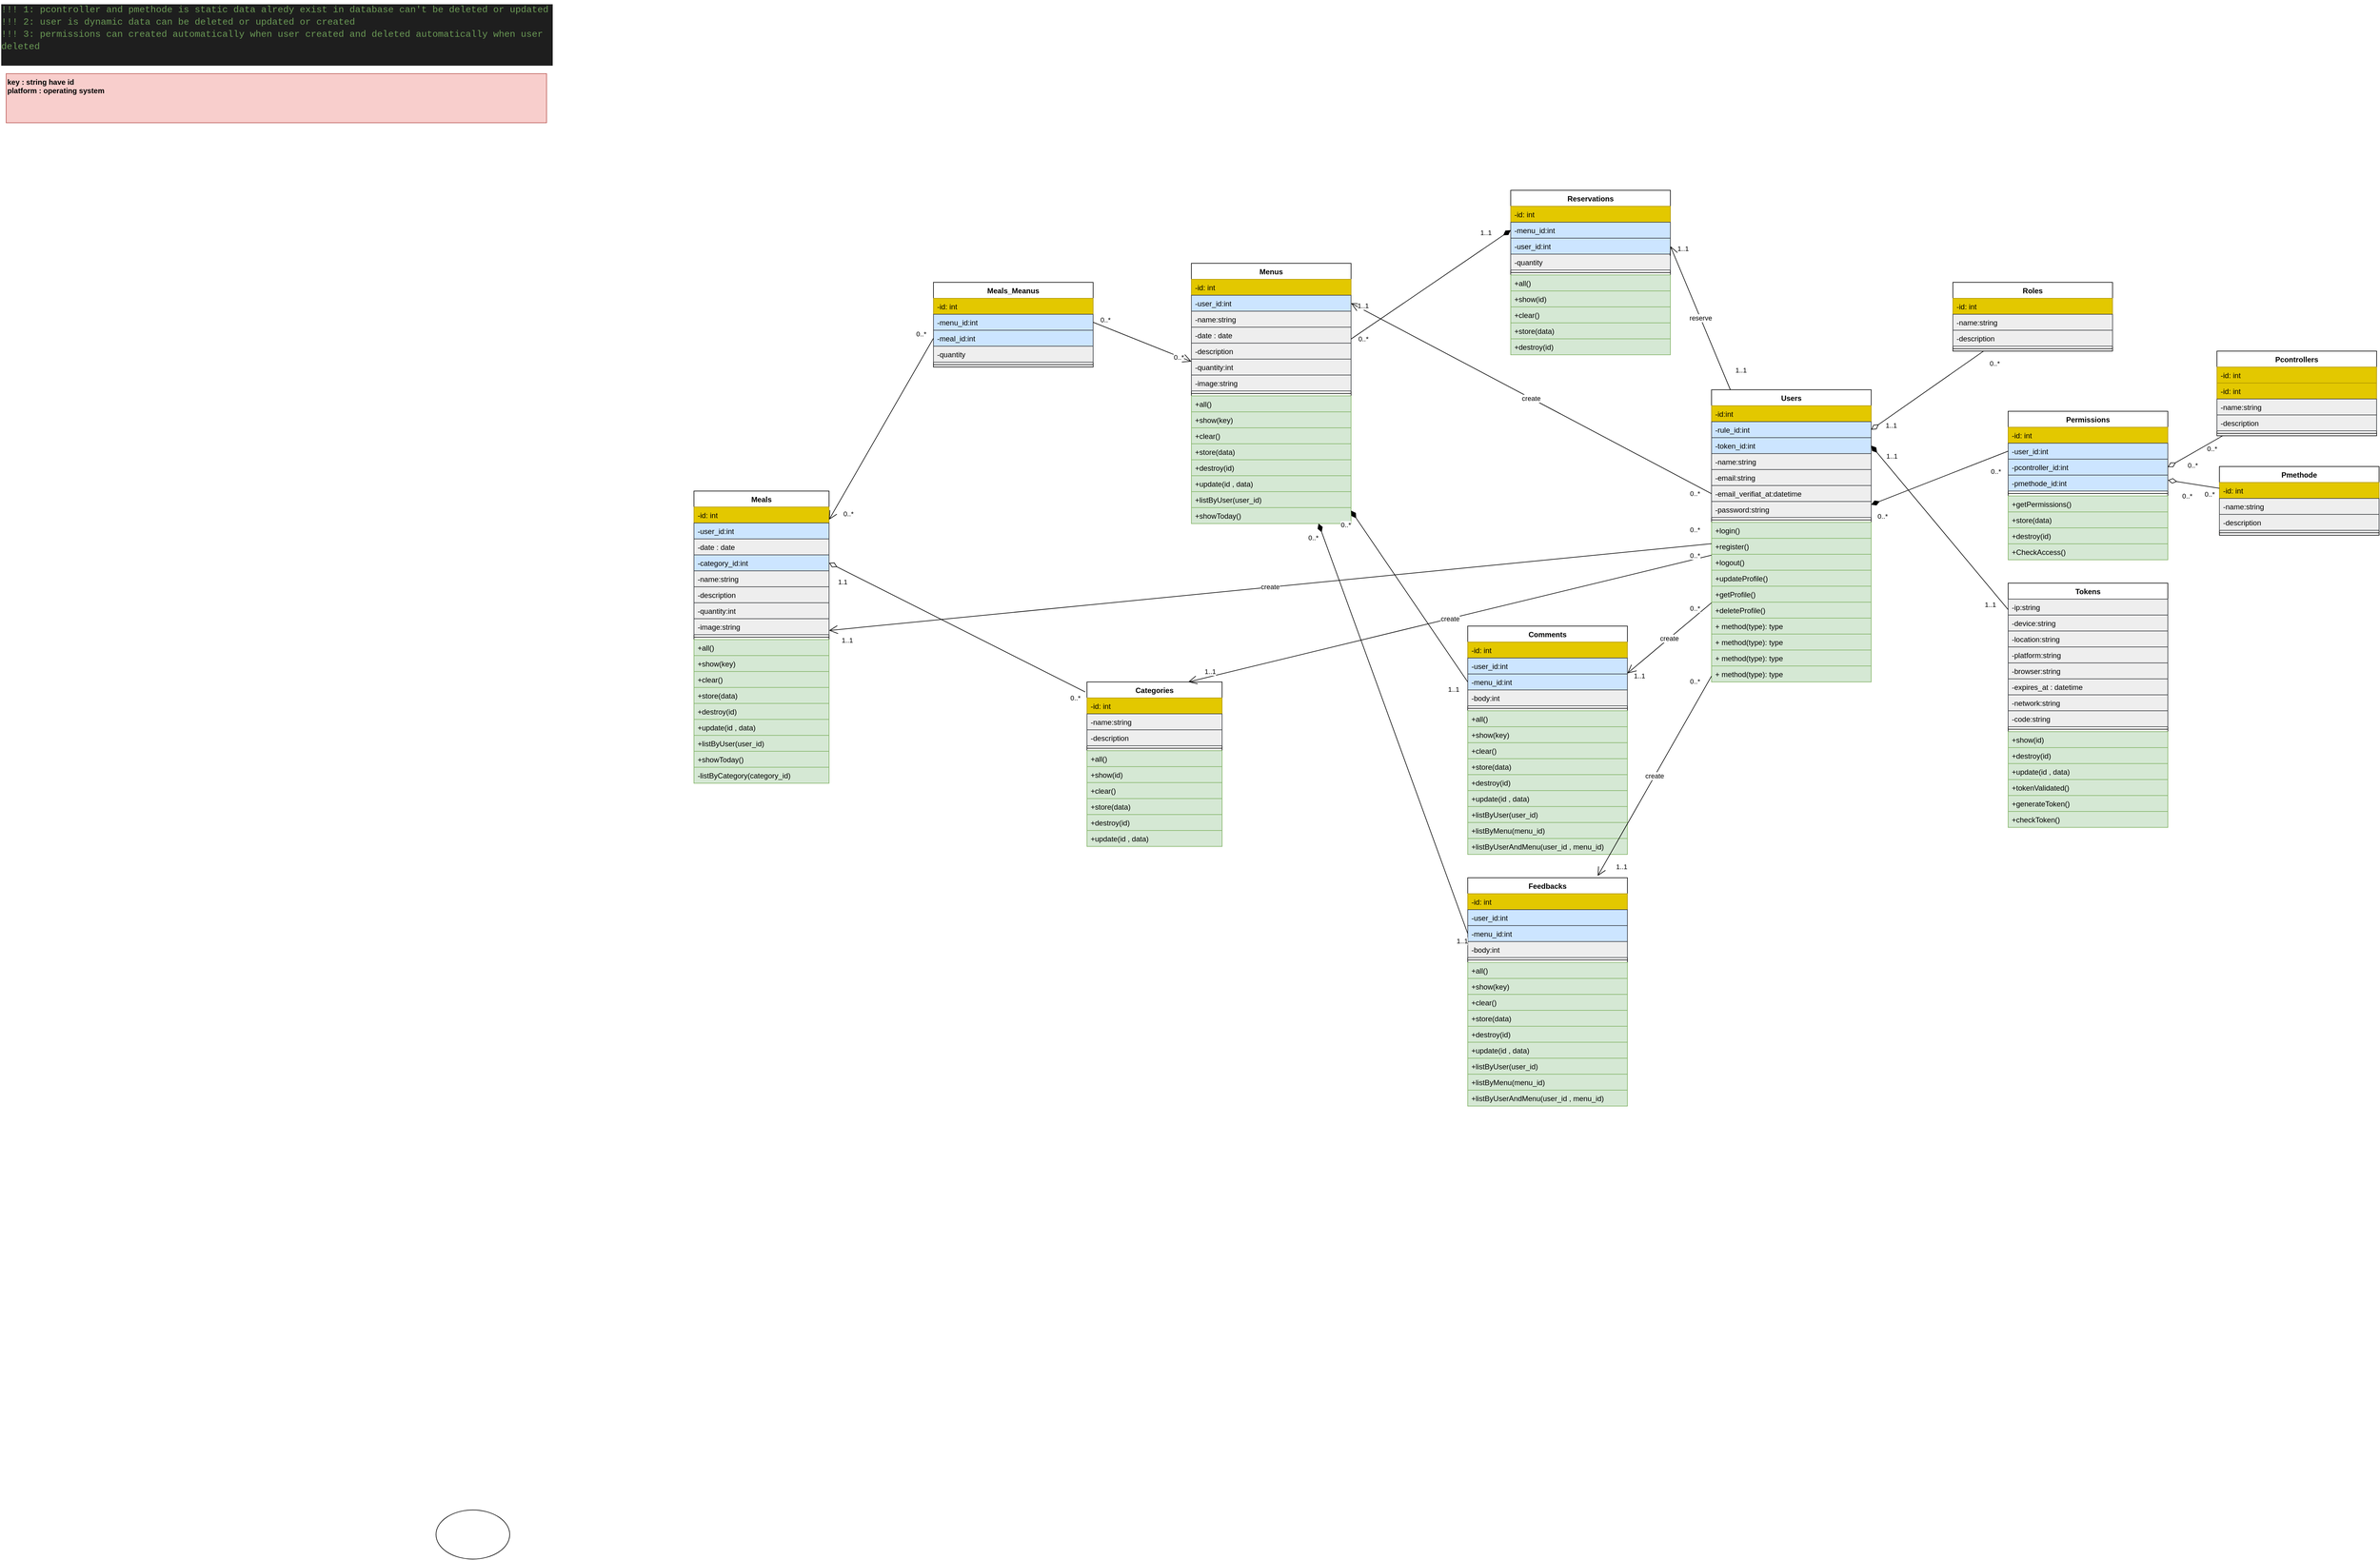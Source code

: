 <mxfile version="21.2.3" type="device">
  <diagram name="Page-1" id="AG5RR3GAvlvxQe6nCQUq">
    <mxGraphModel dx="5699" dy="2607" grid="1" gridSize="10" guides="1" tooltips="1" connect="1" arrows="1" fold="1" page="1" pageScale="1" pageWidth="827" pageHeight="1169" math="0" shadow="0">
      <root>
        <mxCell id="0" />
        <mxCell id="1" parent="0" />
        <mxCell id="lPbnV7JKpfbCIfiGn8R--153" value="Users" style="swimlane;fontStyle=1;align=center;verticalAlign=top;childLayout=stackLayout;horizontal=1;startSize=26;horizontalStack=0;resizeParent=1;resizeParentMax=0;resizeLast=0;collapsible=1;marginBottom=0;whiteSpace=wrap;html=1;" parent="1" vertex="1">
          <mxGeometry x="567" y="-185" width="260" height="476" as="geometry" />
        </mxCell>
        <mxCell id="lPbnV7JKpfbCIfiGn8R--154" value="-id:int" style="text;strokeColor=#B09500;fillColor=#e3c800;align=left;verticalAlign=top;spacingLeft=4;spacingRight=4;overflow=hidden;rotatable=0;points=[[0,0.5],[1,0.5]];portConstraint=eastwest;whiteSpace=wrap;html=1;fontColor=#000000;" parent="lPbnV7JKpfbCIfiGn8R--153" vertex="1">
          <mxGeometry y="26" width="260" height="26" as="geometry" />
        </mxCell>
        <mxCell id="lPbnV7JKpfbCIfiGn8R--157" value="-rule_id:int" style="text;strokeColor=#36393d;fillColor=#cce5ff;align=left;verticalAlign=top;spacingLeft=4;spacingRight=4;overflow=hidden;rotatable=0;points=[[0,0.5],[1,0.5]];portConstraint=eastwest;whiteSpace=wrap;html=1;" parent="lPbnV7JKpfbCIfiGn8R--153" vertex="1">
          <mxGeometry y="52" width="260" height="26" as="geometry" />
        </mxCell>
        <mxCell id="lPbnV7JKpfbCIfiGn8R--158" value="-token_id:int" style="text;strokeColor=#36393d;fillColor=#cce5ff;align=left;verticalAlign=top;spacingLeft=4;spacingRight=4;overflow=hidden;rotatable=0;points=[[0,0.5],[1,0.5]];portConstraint=eastwest;whiteSpace=wrap;html=1;" parent="lPbnV7JKpfbCIfiGn8R--153" vertex="1">
          <mxGeometry y="78" width="260" height="26" as="geometry" />
        </mxCell>
        <mxCell id="lPbnV7JKpfbCIfiGn8R--155" value="-name:string" style="text;align=left;verticalAlign=top;spacingLeft=4;spacingRight=4;overflow=hidden;rotatable=0;points=[[0,0.5],[1,0.5]];portConstraint=eastwest;whiteSpace=wrap;html=1;fillColor=#eeeeee;strokeColor=#36393d;" parent="lPbnV7JKpfbCIfiGn8R--153" vertex="1">
          <mxGeometry y="104" width="260" height="26" as="geometry" />
        </mxCell>
        <mxCell id="lPbnV7JKpfbCIfiGn8R--156" value="-email:string" style="text;strokeColor=#36393d;fillColor=#eeeeee;align=left;verticalAlign=top;spacingLeft=4;spacingRight=4;overflow=hidden;rotatable=0;points=[[0,0.5],[1,0.5]];portConstraint=eastwest;whiteSpace=wrap;html=1;" parent="lPbnV7JKpfbCIfiGn8R--153" vertex="1">
          <mxGeometry y="130" width="260" height="26" as="geometry" />
        </mxCell>
        <mxCell id="lPbnV7JKpfbCIfiGn8R--159" value="-email_verifiat_at:datetime" style="text;strokeColor=#36393d;fillColor=#eeeeee;align=left;verticalAlign=top;spacingLeft=4;spacingRight=4;overflow=hidden;rotatable=0;points=[[0,0.5],[1,0.5]];portConstraint=eastwest;whiteSpace=wrap;html=1;" parent="lPbnV7JKpfbCIfiGn8R--153" vertex="1">
          <mxGeometry y="156" width="260" height="26" as="geometry" />
        </mxCell>
        <mxCell id="lPbnV7JKpfbCIfiGn8R--160" value="-password:string" style="text;strokeColor=#36393d;fillColor=#eeeeee;align=left;verticalAlign=top;spacingLeft=4;spacingRight=4;overflow=hidden;rotatable=0;points=[[0,0.5],[1,0.5]];portConstraint=eastwest;whiteSpace=wrap;html=1;" parent="lPbnV7JKpfbCIfiGn8R--153" vertex="1">
          <mxGeometry y="182" width="260" height="26" as="geometry" />
        </mxCell>
        <mxCell id="lPbnV7JKpfbCIfiGn8R--161" value="" style="line;strokeWidth=1;fillColor=none;align=left;verticalAlign=middle;spacingTop=-1;spacingLeft=3;spacingRight=3;rotatable=0;labelPosition=right;points=[];portConstraint=eastwest;strokeColor=inherit;" parent="lPbnV7JKpfbCIfiGn8R--153" vertex="1">
          <mxGeometry y="208" width="260" height="8" as="geometry" />
        </mxCell>
        <mxCell id="lPbnV7JKpfbCIfiGn8R--162" value="+login()" style="text;strokeColor=#82b366;fillColor=#d5e8d4;align=left;verticalAlign=top;spacingLeft=4;spacingRight=4;overflow=hidden;rotatable=0;points=[[0,0.5],[1,0.5]];portConstraint=eastwest;whiteSpace=wrap;html=1;" parent="lPbnV7JKpfbCIfiGn8R--153" vertex="1">
          <mxGeometry y="216" width="260" height="26" as="geometry" />
        </mxCell>
        <mxCell id="lPbnV7JKpfbCIfiGn8R--163" value="+register()" style="text;strokeColor=#82b366;fillColor=#d5e8d4;align=left;verticalAlign=top;spacingLeft=4;spacingRight=4;overflow=hidden;rotatable=0;points=[[0,0.5],[1,0.5]];portConstraint=eastwest;whiteSpace=wrap;html=1;" parent="lPbnV7JKpfbCIfiGn8R--153" vertex="1">
          <mxGeometry y="242" width="260" height="26" as="geometry" />
        </mxCell>
        <mxCell id="lPbnV7JKpfbCIfiGn8R--164" value="+logout()" style="text;strokeColor=#82b366;fillColor=#d5e8d4;align=left;verticalAlign=top;spacingLeft=4;spacingRight=4;overflow=hidden;rotatable=0;points=[[0,0.5],[1,0.5]];portConstraint=eastwest;whiteSpace=wrap;html=1;" parent="lPbnV7JKpfbCIfiGn8R--153" vertex="1">
          <mxGeometry y="268" width="260" height="26" as="geometry" />
        </mxCell>
        <mxCell id="lPbnV7JKpfbCIfiGn8R--165" value="+updateProfile()" style="text;strokeColor=#82b366;fillColor=#d5e8d4;align=left;verticalAlign=top;spacingLeft=4;spacingRight=4;overflow=hidden;rotatable=0;points=[[0,0.5],[1,0.5]];portConstraint=eastwest;whiteSpace=wrap;html=1;" parent="lPbnV7JKpfbCIfiGn8R--153" vertex="1">
          <mxGeometry y="294" width="260" height="26" as="geometry" />
        </mxCell>
        <mxCell id="lPbnV7JKpfbCIfiGn8R--166" value="+getProfile()" style="text;strokeColor=#82b366;fillColor=#d5e8d4;align=left;verticalAlign=top;spacingLeft=4;spacingRight=4;overflow=hidden;rotatable=0;points=[[0,0.5],[1,0.5]];portConstraint=eastwest;whiteSpace=wrap;html=1;" parent="lPbnV7JKpfbCIfiGn8R--153" vertex="1">
          <mxGeometry y="320" width="260" height="26" as="geometry" />
        </mxCell>
        <mxCell id="lPbnV7JKpfbCIfiGn8R--167" value="+deleteProfile()" style="text;strokeColor=#82b366;fillColor=#d5e8d4;align=left;verticalAlign=top;spacingLeft=4;spacingRight=4;overflow=hidden;rotatable=0;points=[[0,0.5],[1,0.5]];portConstraint=eastwest;whiteSpace=wrap;html=1;" parent="lPbnV7JKpfbCIfiGn8R--153" vertex="1">
          <mxGeometry y="346" width="260" height="26" as="geometry" />
        </mxCell>
        <mxCell id="lPbnV7JKpfbCIfiGn8R--168" value="+ method(type): type" style="text;strokeColor=#82b366;fillColor=#d5e8d4;align=left;verticalAlign=top;spacingLeft=4;spacingRight=4;overflow=hidden;rotatable=0;points=[[0,0.5],[1,0.5]];portConstraint=eastwest;whiteSpace=wrap;html=1;" parent="lPbnV7JKpfbCIfiGn8R--153" vertex="1">
          <mxGeometry y="372" width="260" height="26" as="geometry" />
        </mxCell>
        <mxCell id="lPbnV7JKpfbCIfiGn8R--169" value="+ method(type): type" style="text;strokeColor=#82b366;fillColor=#d5e8d4;align=left;verticalAlign=top;spacingLeft=4;spacingRight=4;overflow=hidden;rotatable=0;points=[[0,0.5],[1,0.5]];portConstraint=eastwest;whiteSpace=wrap;html=1;" parent="lPbnV7JKpfbCIfiGn8R--153" vertex="1">
          <mxGeometry y="398" width="260" height="26" as="geometry" />
        </mxCell>
        <mxCell id="lPbnV7JKpfbCIfiGn8R--170" value="+ method(type): type" style="text;strokeColor=#82b366;fillColor=#d5e8d4;align=left;verticalAlign=top;spacingLeft=4;spacingRight=4;overflow=hidden;rotatable=0;points=[[0,0.5],[1,0.5]];portConstraint=eastwest;whiteSpace=wrap;html=1;" parent="lPbnV7JKpfbCIfiGn8R--153" vertex="1">
          <mxGeometry y="424" width="260" height="26" as="geometry" />
        </mxCell>
        <mxCell id="lPbnV7JKpfbCIfiGn8R--171" value="+ method(type): type" style="text;strokeColor=#82b366;fillColor=#d5e8d4;align=left;verticalAlign=top;spacingLeft=4;spacingRight=4;overflow=hidden;rotatable=0;points=[[0,0.5],[1,0.5]];portConstraint=eastwest;whiteSpace=wrap;html=1;" parent="lPbnV7JKpfbCIfiGn8R--153" vertex="1">
          <mxGeometry y="450" width="260" height="26" as="geometry" />
        </mxCell>
        <mxCell id="ouK6QzMCspJjK9I2fayr-5" value="Feedbacks" style="swimlane;fontStyle=1;align=center;verticalAlign=top;childLayout=stackLayout;horizontal=1;startSize=26;horizontalStack=0;resizeParent=1;resizeParentMax=0;resizeLast=0;collapsible=1;marginBottom=0;whiteSpace=wrap;html=1;" parent="1" vertex="1">
          <mxGeometry x="170" y="610" width="260" height="372" as="geometry" />
        </mxCell>
        <mxCell id="ouK6QzMCspJjK9I2fayr-6" value="-id: int" style="text;strokeColor=#B09500;fillColor=#e3c800;align=left;verticalAlign=top;spacingLeft=4;spacingRight=4;overflow=hidden;rotatable=0;points=[[0,0.5],[1,0.5]];portConstraint=eastwest;whiteSpace=wrap;html=1;fontColor=#000000;" parent="ouK6QzMCspJjK9I2fayr-5" vertex="1">
          <mxGeometry y="26" width="260" height="26" as="geometry" />
        </mxCell>
        <mxCell id="ouK6QzMCspJjK9I2fayr-8" value="-user_id:int" style="text;strokeColor=#36393d;fillColor=#cce5ff;align=left;verticalAlign=top;spacingLeft=4;spacingRight=4;overflow=hidden;rotatable=0;points=[[0,0.5],[1,0.5]];portConstraint=eastwest;whiteSpace=wrap;html=1;" parent="ouK6QzMCspJjK9I2fayr-5" vertex="1">
          <mxGeometry y="52" width="260" height="26" as="geometry" />
        </mxCell>
        <mxCell id="ouK6QzMCspJjK9I2fayr-9" value="-menu_id:int" style="text;strokeColor=#36393d;fillColor=#cce5ff;align=left;verticalAlign=top;spacingLeft=4;spacingRight=4;overflow=hidden;rotatable=0;points=[[0,0.5],[1,0.5]];portConstraint=eastwest;whiteSpace=wrap;html=1;" parent="ouK6QzMCspJjK9I2fayr-5" vertex="1">
          <mxGeometry y="78" width="260" height="26" as="geometry" />
        </mxCell>
        <mxCell id="ouK6QzMCspJjK9I2fayr-7" value="-body:int" style="text;strokeColor=#36393d;fillColor=#eeeeee;align=left;verticalAlign=top;spacingLeft=4;spacingRight=4;overflow=hidden;rotatable=0;points=[[0,0.5],[1,0.5]];portConstraint=eastwest;whiteSpace=wrap;html=1;" parent="ouK6QzMCspJjK9I2fayr-5" vertex="1">
          <mxGeometry y="104" width="260" height="26" as="geometry" />
        </mxCell>
        <mxCell id="ouK6QzMCspJjK9I2fayr-13" value="" style="line;strokeWidth=1;fillColor=none;align=left;verticalAlign=middle;spacingTop=-1;spacingLeft=3;spacingRight=3;rotatable=0;labelPosition=right;points=[];portConstraint=eastwest;strokeColor=inherit;" parent="ouK6QzMCspJjK9I2fayr-5" vertex="1">
          <mxGeometry y="130" width="260" height="8" as="geometry" />
        </mxCell>
        <mxCell id="ouK6QzMCspJjK9I2fayr-14" value="+all()" style="text;strokeColor=#82b366;fillColor=#d5e8d4;align=left;verticalAlign=top;spacingLeft=4;spacingRight=4;overflow=hidden;rotatable=0;points=[[0,0.5],[1,0.5]];portConstraint=eastwest;whiteSpace=wrap;html=1;" parent="ouK6QzMCspJjK9I2fayr-5" vertex="1">
          <mxGeometry y="138" width="260" height="26" as="geometry" />
        </mxCell>
        <mxCell id="ouK6QzMCspJjK9I2fayr-15" value="+show(key)" style="text;strokeColor=#82b366;fillColor=#d5e8d4;align=left;verticalAlign=top;spacingLeft=4;spacingRight=4;overflow=hidden;rotatable=0;points=[[0,0.5],[1,0.5]];portConstraint=eastwest;whiteSpace=wrap;html=1;" parent="ouK6QzMCspJjK9I2fayr-5" vertex="1">
          <mxGeometry y="164" width="260" height="26" as="geometry" />
        </mxCell>
        <mxCell id="ouK6QzMCspJjK9I2fayr-16" value="+clear()" style="text;strokeColor=#82b366;fillColor=#d5e8d4;align=left;verticalAlign=top;spacingLeft=4;spacingRight=4;overflow=hidden;rotatable=0;points=[[0,0.5],[1,0.5]];portConstraint=eastwest;whiteSpace=wrap;html=1;" parent="ouK6QzMCspJjK9I2fayr-5" vertex="1">
          <mxGeometry y="190" width="260" height="26" as="geometry" />
        </mxCell>
        <mxCell id="ouK6QzMCspJjK9I2fayr-17" value="+store(data)" style="text;strokeColor=#82b366;fillColor=#d5e8d4;align=left;verticalAlign=top;spacingLeft=4;spacingRight=4;overflow=hidden;rotatable=0;points=[[0,0.5],[1,0.5]];portConstraint=eastwest;whiteSpace=wrap;html=1;" parent="ouK6QzMCspJjK9I2fayr-5" vertex="1">
          <mxGeometry y="216" width="260" height="26" as="geometry" />
        </mxCell>
        <mxCell id="ouK6QzMCspJjK9I2fayr-18" value="+destroy(id)" style="text;strokeColor=#82b366;fillColor=#d5e8d4;align=left;verticalAlign=top;spacingLeft=4;spacingRight=4;overflow=hidden;rotatable=0;points=[[0,0.5],[1,0.5]];portConstraint=eastwest;whiteSpace=wrap;html=1;" parent="ouK6QzMCspJjK9I2fayr-5" vertex="1">
          <mxGeometry y="242" width="260" height="26" as="geometry" />
        </mxCell>
        <mxCell id="ouK6QzMCspJjK9I2fayr-19" value="+update(id , data)" style="text;strokeColor=#82b366;fillColor=#d5e8d4;align=left;verticalAlign=top;spacingLeft=4;spacingRight=4;overflow=hidden;rotatable=0;points=[[0,0.5],[1,0.5]];portConstraint=eastwest;whiteSpace=wrap;html=1;" parent="ouK6QzMCspJjK9I2fayr-5" vertex="1">
          <mxGeometry y="268" width="260" height="26" as="geometry" />
        </mxCell>
        <mxCell id="ouK6QzMCspJjK9I2fayr-20" value="+listByUser(user_id)" style="text;strokeColor=#82b366;fillColor=#d5e8d4;align=left;verticalAlign=top;spacingLeft=4;spacingRight=4;overflow=hidden;rotatable=0;points=[[0,0.5],[1,0.5]];portConstraint=eastwest;whiteSpace=wrap;html=1;" parent="ouK6QzMCspJjK9I2fayr-5" vertex="1">
          <mxGeometry y="294" width="260" height="26" as="geometry" />
        </mxCell>
        <mxCell id="ouK6QzMCspJjK9I2fayr-21" value="+listByMenu(menu_id)" style="text;strokeColor=#82b366;fillColor=#d5e8d4;align=left;verticalAlign=top;spacingLeft=4;spacingRight=4;overflow=hidden;rotatable=0;points=[[0,0.5],[1,0.5]];portConstraint=eastwest;whiteSpace=wrap;html=1;" parent="ouK6QzMCspJjK9I2fayr-5" vertex="1">
          <mxGeometry y="320" width="260" height="26" as="geometry" />
        </mxCell>
        <mxCell id="ouK6QzMCspJjK9I2fayr-22" value="+listByUserAndMenu(user_id , menu_id)" style="text;strokeColor=#82b366;fillColor=#d5e8d4;align=left;verticalAlign=top;spacingLeft=4;spacingRight=4;overflow=hidden;rotatable=0;points=[[0,0.5],[1,0.5]];portConstraint=eastwest;whiteSpace=wrap;html=1;" parent="ouK6QzMCspJjK9I2fayr-5" vertex="1">
          <mxGeometry y="346" width="260" height="26" as="geometry" />
        </mxCell>
        <mxCell id="ouK6QzMCspJjK9I2fayr-25" value="key : string have id&lt;br&gt;platform : operating system" style="rounded=0;whiteSpace=wrap;html=1;fillColor=#f8cecc;strokeColor=#b85450;align=left;horizontal=1;verticalAlign=top;fontStyle=1" parent="1" vertex="1">
          <mxGeometry x="-2210" y="-700" width="880" height="80" as="geometry" />
        </mxCell>
        <mxCell id="ouK6QzMCspJjK9I2fayr-26" value="Comments" style="swimlane;fontStyle=1;align=center;verticalAlign=top;childLayout=stackLayout;horizontal=1;startSize=26;horizontalStack=0;resizeParent=1;resizeParentMax=0;resizeLast=0;collapsible=1;marginBottom=0;whiteSpace=wrap;html=1;" parent="1" vertex="1">
          <mxGeometry x="170" y="200" width="260" height="372" as="geometry" />
        </mxCell>
        <mxCell id="ouK6QzMCspJjK9I2fayr-27" value="-id: int" style="text;strokeColor=#B09500;fillColor=#e3c800;align=left;verticalAlign=top;spacingLeft=4;spacingRight=4;overflow=hidden;rotatable=0;points=[[0,0.5],[1,0.5]];portConstraint=eastwest;whiteSpace=wrap;html=1;fontColor=#000000;" parent="ouK6QzMCspJjK9I2fayr-26" vertex="1">
          <mxGeometry y="26" width="260" height="26" as="geometry" />
        </mxCell>
        <mxCell id="ouK6QzMCspJjK9I2fayr-28" value="-user_id:int" style="text;strokeColor=#36393d;fillColor=#cce5ff;align=left;verticalAlign=top;spacingLeft=4;spacingRight=4;overflow=hidden;rotatable=0;points=[[0,0.5],[1,0.5]];portConstraint=eastwest;whiteSpace=wrap;html=1;" parent="ouK6QzMCspJjK9I2fayr-26" vertex="1">
          <mxGeometry y="52" width="260" height="26" as="geometry" />
        </mxCell>
        <mxCell id="ouK6QzMCspJjK9I2fayr-29" value="-menu_id:int" style="text;strokeColor=#36393d;fillColor=#cce5ff;align=left;verticalAlign=top;spacingLeft=4;spacingRight=4;overflow=hidden;rotatable=0;points=[[0,0.5],[1,0.5]];portConstraint=eastwest;whiteSpace=wrap;html=1;" parent="ouK6QzMCspJjK9I2fayr-26" vertex="1">
          <mxGeometry y="78" width="260" height="26" as="geometry" />
        </mxCell>
        <mxCell id="ouK6QzMCspJjK9I2fayr-30" value="-body:int" style="text;strokeColor=#36393d;fillColor=#eeeeee;align=left;verticalAlign=top;spacingLeft=4;spacingRight=4;overflow=hidden;rotatable=0;points=[[0,0.5],[1,0.5]];portConstraint=eastwest;whiteSpace=wrap;html=1;" parent="ouK6QzMCspJjK9I2fayr-26" vertex="1">
          <mxGeometry y="104" width="260" height="26" as="geometry" />
        </mxCell>
        <mxCell id="ouK6QzMCspJjK9I2fayr-31" value="" style="line;strokeWidth=1;fillColor=none;align=left;verticalAlign=middle;spacingTop=-1;spacingLeft=3;spacingRight=3;rotatable=0;labelPosition=right;points=[];portConstraint=eastwest;strokeColor=inherit;" parent="ouK6QzMCspJjK9I2fayr-26" vertex="1">
          <mxGeometry y="130" width="260" height="8" as="geometry" />
        </mxCell>
        <mxCell id="ouK6QzMCspJjK9I2fayr-32" value="+all()" style="text;strokeColor=#82b366;fillColor=#d5e8d4;align=left;verticalAlign=top;spacingLeft=4;spacingRight=4;overflow=hidden;rotatable=0;points=[[0,0.5],[1,0.5]];portConstraint=eastwest;whiteSpace=wrap;html=1;" parent="ouK6QzMCspJjK9I2fayr-26" vertex="1">
          <mxGeometry y="138" width="260" height="26" as="geometry" />
        </mxCell>
        <mxCell id="ouK6QzMCspJjK9I2fayr-33" value="+show(key)" style="text;strokeColor=#82b366;fillColor=#d5e8d4;align=left;verticalAlign=top;spacingLeft=4;spacingRight=4;overflow=hidden;rotatable=0;points=[[0,0.5],[1,0.5]];portConstraint=eastwest;whiteSpace=wrap;html=1;" parent="ouK6QzMCspJjK9I2fayr-26" vertex="1">
          <mxGeometry y="164" width="260" height="26" as="geometry" />
        </mxCell>
        <mxCell id="ouK6QzMCspJjK9I2fayr-34" value="+clear()" style="text;strokeColor=#82b366;fillColor=#d5e8d4;align=left;verticalAlign=top;spacingLeft=4;spacingRight=4;overflow=hidden;rotatable=0;points=[[0,0.5],[1,0.5]];portConstraint=eastwest;whiteSpace=wrap;html=1;" parent="ouK6QzMCspJjK9I2fayr-26" vertex="1">
          <mxGeometry y="190" width="260" height="26" as="geometry" />
        </mxCell>
        <mxCell id="ouK6QzMCspJjK9I2fayr-35" value="+store(data)" style="text;strokeColor=#82b366;fillColor=#d5e8d4;align=left;verticalAlign=top;spacingLeft=4;spacingRight=4;overflow=hidden;rotatable=0;points=[[0,0.5],[1,0.5]];portConstraint=eastwest;whiteSpace=wrap;html=1;" parent="ouK6QzMCspJjK9I2fayr-26" vertex="1">
          <mxGeometry y="216" width="260" height="26" as="geometry" />
        </mxCell>
        <mxCell id="ouK6QzMCspJjK9I2fayr-36" value="+destroy(id)" style="text;strokeColor=#82b366;fillColor=#d5e8d4;align=left;verticalAlign=top;spacingLeft=4;spacingRight=4;overflow=hidden;rotatable=0;points=[[0,0.5],[1,0.5]];portConstraint=eastwest;whiteSpace=wrap;html=1;" parent="ouK6QzMCspJjK9I2fayr-26" vertex="1">
          <mxGeometry y="242" width="260" height="26" as="geometry" />
        </mxCell>
        <mxCell id="ouK6QzMCspJjK9I2fayr-37" value="+update(id , data)" style="text;strokeColor=#82b366;fillColor=#d5e8d4;align=left;verticalAlign=top;spacingLeft=4;spacingRight=4;overflow=hidden;rotatable=0;points=[[0,0.5],[1,0.5]];portConstraint=eastwest;whiteSpace=wrap;html=1;" parent="ouK6QzMCspJjK9I2fayr-26" vertex="1">
          <mxGeometry y="268" width="260" height="26" as="geometry" />
        </mxCell>
        <mxCell id="ouK6QzMCspJjK9I2fayr-38" value="+listByUser(user_id)" style="text;strokeColor=#82b366;fillColor=#d5e8d4;align=left;verticalAlign=top;spacingLeft=4;spacingRight=4;overflow=hidden;rotatable=0;points=[[0,0.5],[1,0.5]];portConstraint=eastwest;whiteSpace=wrap;html=1;" parent="ouK6QzMCspJjK9I2fayr-26" vertex="1">
          <mxGeometry y="294" width="260" height="26" as="geometry" />
        </mxCell>
        <mxCell id="ouK6QzMCspJjK9I2fayr-39" value="+listByMenu(menu_id)" style="text;strokeColor=#82b366;fillColor=#d5e8d4;align=left;verticalAlign=top;spacingLeft=4;spacingRight=4;overflow=hidden;rotatable=0;points=[[0,0.5],[1,0.5]];portConstraint=eastwest;whiteSpace=wrap;html=1;" parent="ouK6QzMCspJjK9I2fayr-26" vertex="1">
          <mxGeometry y="320" width="260" height="26" as="geometry" />
        </mxCell>
        <mxCell id="ouK6QzMCspJjK9I2fayr-40" value="+listByUserAndMenu(user_id , menu_id)" style="text;strokeColor=#82b366;fillColor=#d5e8d4;align=left;verticalAlign=top;spacingLeft=4;spacingRight=4;overflow=hidden;rotatable=0;points=[[0,0.5],[1,0.5]];portConstraint=eastwest;whiteSpace=wrap;html=1;" parent="ouK6QzMCspJjK9I2fayr-26" vertex="1">
          <mxGeometry y="346" width="260" height="26" as="geometry" />
        </mxCell>
        <mxCell id="ouK6QzMCspJjK9I2fayr-41" value="Menus" style="swimlane;fontStyle=1;align=center;verticalAlign=top;childLayout=stackLayout;horizontal=1;startSize=26;horizontalStack=0;resizeParent=1;resizeParentMax=0;resizeLast=0;collapsible=1;marginBottom=0;whiteSpace=wrap;html=1;" parent="1" vertex="1">
          <mxGeometry x="-280" y="-391" width="260" height="424" as="geometry" />
        </mxCell>
        <mxCell id="ouK6QzMCspJjK9I2fayr-42" value="-id: int" style="text;strokeColor=#B09500;fillColor=#e3c800;align=left;verticalAlign=top;spacingLeft=4;spacingRight=4;overflow=hidden;rotatable=0;points=[[0,0.5],[1,0.5]];portConstraint=eastwest;whiteSpace=wrap;html=1;fontColor=#000000;" parent="ouK6QzMCspJjK9I2fayr-41" vertex="1">
          <mxGeometry y="26" width="260" height="26" as="geometry" />
        </mxCell>
        <mxCell id="ouK6QzMCspJjK9I2fayr-43" value="-user_id:int" style="text;strokeColor=#36393d;fillColor=#cce5ff;align=left;verticalAlign=top;spacingLeft=4;spacingRight=4;overflow=hidden;rotatable=0;points=[[0,0.5],[1,0.5]];portConstraint=eastwest;whiteSpace=wrap;html=1;" parent="ouK6QzMCspJjK9I2fayr-41" vertex="1">
          <mxGeometry y="52" width="260" height="26" as="geometry" />
        </mxCell>
        <mxCell id="ouK6QzMCspJjK9I2fayr-56" value="-name:string" style="text;strokeColor=#36393d;fillColor=#eeeeee;align=left;verticalAlign=top;spacingLeft=4;spacingRight=4;overflow=hidden;rotatable=0;points=[[0,0.5],[1,0.5]];portConstraint=eastwest;whiteSpace=wrap;html=1;" parent="ouK6QzMCspJjK9I2fayr-41" vertex="1">
          <mxGeometry y="78" width="260" height="26" as="geometry" />
        </mxCell>
        <mxCell id="ouK6QzMCspJjK9I2fayr-57" value="-date : date" style="text;strokeColor=#36393d;fillColor=#eeeeee;align=left;verticalAlign=top;spacingLeft=4;spacingRight=4;overflow=hidden;rotatable=0;points=[[0,0.5],[1,0.5]];portConstraint=eastwest;whiteSpace=wrap;html=1;" parent="ouK6QzMCspJjK9I2fayr-41" vertex="1">
          <mxGeometry y="104" width="260" height="26" as="geometry" />
        </mxCell>
        <mxCell id="ouK6QzMCspJjK9I2fayr-75" value="-description" style="text;strokeColor=#36393d;fillColor=#eeeeee;align=left;verticalAlign=top;spacingLeft=4;spacingRight=4;overflow=hidden;rotatable=0;points=[[0,0.5],[1,0.5]];portConstraint=eastwest;whiteSpace=wrap;html=1;" parent="ouK6QzMCspJjK9I2fayr-41" vertex="1">
          <mxGeometry y="130" width="260" height="26" as="geometry" />
        </mxCell>
        <mxCell id="ouK6QzMCspJjK9I2fayr-77" value="-quantity:int" style="text;strokeColor=#36393d;fillColor=#eeeeee;align=left;verticalAlign=top;spacingLeft=4;spacingRight=4;overflow=hidden;rotatable=0;points=[[0,0.5],[1,0.5]];portConstraint=eastwest;whiteSpace=wrap;html=1;" parent="ouK6QzMCspJjK9I2fayr-41" vertex="1">
          <mxGeometry y="156" width="260" height="26" as="geometry" />
        </mxCell>
        <mxCell id="ouK6QzMCspJjK9I2fayr-76" value="-image:string" style="text;strokeColor=#36393d;fillColor=#eeeeee;align=left;verticalAlign=top;spacingLeft=4;spacingRight=4;overflow=hidden;rotatable=0;points=[[0,0.5],[1,0.5]];portConstraint=eastwest;whiteSpace=wrap;html=1;" parent="ouK6QzMCspJjK9I2fayr-41" vertex="1">
          <mxGeometry y="182" width="260" height="26" as="geometry" />
        </mxCell>
        <mxCell id="ouK6QzMCspJjK9I2fayr-46" value="" style="line;strokeWidth=1;fillColor=none;align=left;verticalAlign=middle;spacingTop=-1;spacingLeft=3;spacingRight=3;rotatable=0;labelPosition=right;points=[];portConstraint=eastwest;strokeColor=inherit;" parent="ouK6QzMCspJjK9I2fayr-41" vertex="1">
          <mxGeometry y="208" width="260" height="8" as="geometry" />
        </mxCell>
        <mxCell id="ouK6QzMCspJjK9I2fayr-47" value="+all()" style="text;strokeColor=#82b366;fillColor=#d5e8d4;align=left;verticalAlign=top;spacingLeft=4;spacingRight=4;overflow=hidden;rotatable=0;points=[[0,0.5],[1,0.5]];portConstraint=eastwest;whiteSpace=wrap;html=1;" parent="ouK6QzMCspJjK9I2fayr-41" vertex="1">
          <mxGeometry y="216" width="260" height="26" as="geometry" />
        </mxCell>
        <mxCell id="ouK6QzMCspJjK9I2fayr-48" value="+show(key)" style="text;strokeColor=#82b366;fillColor=#d5e8d4;align=left;verticalAlign=top;spacingLeft=4;spacingRight=4;overflow=hidden;rotatable=0;points=[[0,0.5],[1,0.5]];portConstraint=eastwest;whiteSpace=wrap;html=1;" parent="ouK6QzMCspJjK9I2fayr-41" vertex="1">
          <mxGeometry y="242" width="260" height="26" as="geometry" />
        </mxCell>
        <mxCell id="ouK6QzMCspJjK9I2fayr-49" value="+clear()" style="text;strokeColor=#82b366;fillColor=#d5e8d4;align=left;verticalAlign=top;spacingLeft=4;spacingRight=4;overflow=hidden;rotatable=0;points=[[0,0.5],[1,0.5]];portConstraint=eastwest;whiteSpace=wrap;html=1;" parent="ouK6QzMCspJjK9I2fayr-41" vertex="1">
          <mxGeometry y="268" width="260" height="26" as="geometry" />
        </mxCell>
        <mxCell id="ouK6QzMCspJjK9I2fayr-50" value="+store(data)" style="text;strokeColor=#82b366;fillColor=#d5e8d4;align=left;verticalAlign=top;spacingLeft=4;spacingRight=4;overflow=hidden;rotatable=0;points=[[0,0.5],[1,0.5]];portConstraint=eastwest;whiteSpace=wrap;html=1;" parent="ouK6QzMCspJjK9I2fayr-41" vertex="1">
          <mxGeometry y="294" width="260" height="26" as="geometry" />
        </mxCell>
        <mxCell id="ouK6QzMCspJjK9I2fayr-51" value="+destroy(id)" style="text;strokeColor=#82b366;fillColor=#d5e8d4;align=left;verticalAlign=top;spacingLeft=4;spacingRight=4;overflow=hidden;rotatable=0;points=[[0,0.5],[1,0.5]];portConstraint=eastwest;whiteSpace=wrap;html=1;" parent="ouK6QzMCspJjK9I2fayr-41" vertex="1">
          <mxGeometry y="320" width="260" height="26" as="geometry" />
        </mxCell>
        <mxCell id="ouK6QzMCspJjK9I2fayr-52" value="+update(id , data)" style="text;strokeColor=#82b366;fillColor=#d5e8d4;align=left;verticalAlign=top;spacingLeft=4;spacingRight=4;overflow=hidden;rotatable=0;points=[[0,0.5],[1,0.5]];portConstraint=eastwest;whiteSpace=wrap;html=1;" parent="ouK6QzMCspJjK9I2fayr-41" vertex="1">
          <mxGeometry y="346" width="260" height="26" as="geometry" />
        </mxCell>
        <mxCell id="ouK6QzMCspJjK9I2fayr-53" value="+listByUser(user_id)" style="text;strokeColor=#82b366;fillColor=#d5e8d4;align=left;verticalAlign=top;spacingLeft=4;spacingRight=4;overflow=hidden;rotatable=0;points=[[0,0.5],[1,0.5]];portConstraint=eastwest;whiteSpace=wrap;html=1;" parent="ouK6QzMCspJjK9I2fayr-41" vertex="1">
          <mxGeometry y="372" width="260" height="26" as="geometry" />
        </mxCell>
        <mxCell id="ouK6QzMCspJjK9I2fayr-96" value="+showToday()" style="text;strokeColor=#82b366;fillColor=#d5e8d4;align=left;verticalAlign=top;spacingLeft=4;spacingRight=4;overflow=hidden;rotatable=0;points=[[0,0.5],[1,0.5]];portConstraint=eastwest;whiteSpace=wrap;html=1;" parent="ouK6QzMCspJjK9I2fayr-41" vertex="1">
          <mxGeometry y="398" width="260" height="26" as="geometry" />
        </mxCell>
        <mxCell id="ouK6QzMCspJjK9I2fayr-78" value="Meals" style="swimlane;fontStyle=1;align=center;verticalAlign=top;childLayout=stackLayout;horizontal=1;startSize=26;horizontalStack=0;resizeParent=1;resizeParentMax=0;resizeLast=0;collapsible=1;marginBottom=0;whiteSpace=wrap;html=1;" parent="1" vertex="1">
          <mxGeometry x="-1090" y="-20" width="220" height="476" as="geometry" />
        </mxCell>
        <mxCell id="ouK6QzMCspJjK9I2fayr-79" value="-id: int" style="text;strokeColor=#B09500;fillColor=#e3c800;align=left;verticalAlign=top;spacingLeft=4;spacingRight=4;overflow=hidden;rotatable=0;points=[[0,0.5],[1,0.5]];portConstraint=eastwest;whiteSpace=wrap;html=1;fontColor=#000000;" parent="ouK6QzMCspJjK9I2fayr-78" vertex="1">
          <mxGeometry y="26" width="220" height="26" as="geometry" />
        </mxCell>
        <mxCell id="ouK6QzMCspJjK9I2fayr-80" value="-user_id:int" style="text;strokeColor=#36393d;fillColor=#cce5ff;align=left;verticalAlign=top;spacingLeft=4;spacingRight=4;overflow=hidden;rotatable=0;points=[[0,0.5],[1,0.5]];portConstraint=eastwest;whiteSpace=wrap;html=1;" parent="ouK6QzMCspJjK9I2fayr-78" vertex="1">
          <mxGeometry y="52" width="220" height="26" as="geometry" />
        </mxCell>
        <mxCell id="ouK6QzMCspJjK9I2fayr-82" value="-date : date" style="text;strokeColor=#36393d;fillColor=#eeeeee;align=left;verticalAlign=top;spacingLeft=4;spacingRight=4;overflow=hidden;rotatable=0;points=[[0,0.5],[1,0.5]];portConstraint=eastwest;whiteSpace=wrap;html=1;" parent="ouK6QzMCspJjK9I2fayr-78" vertex="1">
          <mxGeometry y="78" width="220" height="26" as="geometry" />
        </mxCell>
        <mxCell id="ouK6QzMCspJjK9I2fayr-95" value="-category_id:int" style="text;strokeColor=#36393d;fillColor=#cce5ff;align=left;verticalAlign=top;spacingLeft=4;spacingRight=4;overflow=hidden;rotatable=0;points=[[0,0.5],[1,0.5]];portConstraint=eastwest;whiteSpace=wrap;html=1;" parent="ouK6QzMCspJjK9I2fayr-78" vertex="1">
          <mxGeometry y="104" width="220" height="26" as="geometry" />
        </mxCell>
        <mxCell id="ouK6QzMCspJjK9I2fayr-81" value="-name:string" style="text;strokeColor=#36393d;fillColor=#eeeeee;align=left;verticalAlign=top;spacingLeft=4;spacingRight=4;overflow=hidden;rotatable=0;points=[[0,0.5],[1,0.5]];portConstraint=eastwest;whiteSpace=wrap;html=1;" parent="ouK6QzMCspJjK9I2fayr-78" vertex="1">
          <mxGeometry y="130" width="220" height="26" as="geometry" />
        </mxCell>
        <mxCell id="ouK6QzMCspJjK9I2fayr-83" value="-description" style="text;strokeColor=#36393d;fillColor=#eeeeee;align=left;verticalAlign=top;spacingLeft=4;spacingRight=4;overflow=hidden;rotatable=0;points=[[0,0.5],[1,0.5]];portConstraint=eastwest;whiteSpace=wrap;html=1;" parent="ouK6QzMCspJjK9I2fayr-78" vertex="1">
          <mxGeometry y="156" width="220" height="26" as="geometry" />
        </mxCell>
        <mxCell id="ouK6QzMCspJjK9I2fayr-84" value="-quantity:int" style="text;strokeColor=#36393d;fillColor=#eeeeee;align=left;verticalAlign=top;spacingLeft=4;spacingRight=4;overflow=hidden;rotatable=0;points=[[0,0.5],[1,0.5]];portConstraint=eastwest;whiteSpace=wrap;html=1;" parent="ouK6QzMCspJjK9I2fayr-78" vertex="1">
          <mxGeometry y="182" width="220" height="26" as="geometry" />
        </mxCell>
        <mxCell id="ouK6QzMCspJjK9I2fayr-85" value="-image:string" style="text;strokeColor=#36393d;fillColor=#eeeeee;align=left;verticalAlign=top;spacingLeft=4;spacingRight=4;overflow=hidden;rotatable=0;points=[[0,0.5],[1,0.5]];portConstraint=eastwest;whiteSpace=wrap;html=1;" parent="ouK6QzMCspJjK9I2fayr-78" vertex="1">
          <mxGeometry y="208" width="220" height="26" as="geometry" />
        </mxCell>
        <mxCell id="ouK6QzMCspJjK9I2fayr-86" value="" style="line;strokeWidth=1;fillColor=none;align=left;verticalAlign=middle;spacingTop=-1;spacingLeft=3;spacingRight=3;rotatable=0;labelPosition=right;points=[];portConstraint=eastwest;strokeColor=inherit;" parent="ouK6QzMCspJjK9I2fayr-78" vertex="1">
          <mxGeometry y="234" width="220" height="8" as="geometry" />
        </mxCell>
        <mxCell id="ouK6QzMCspJjK9I2fayr-87" value="+all()" style="text;strokeColor=#82b366;fillColor=#d5e8d4;align=left;verticalAlign=top;spacingLeft=4;spacingRight=4;overflow=hidden;rotatable=0;points=[[0,0.5],[1,0.5]];portConstraint=eastwest;whiteSpace=wrap;html=1;" parent="ouK6QzMCspJjK9I2fayr-78" vertex="1">
          <mxGeometry y="242" width="220" height="26" as="geometry" />
        </mxCell>
        <mxCell id="ouK6QzMCspJjK9I2fayr-88" value="+show(key)" style="text;strokeColor=#82b366;fillColor=#d5e8d4;align=left;verticalAlign=top;spacingLeft=4;spacingRight=4;overflow=hidden;rotatable=0;points=[[0,0.5],[1,0.5]];portConstraint=eastwest;whiteSpace=wrap;html=1;" parent="ouK6QzMCspJjK9I2fayr-78" vertex="1">
          <mxGeometry y="268" width="220" height="26" as="geometry" />
        </mxCell>
        <mxCell id="ouK6QzMCspJjK9I2fayr-89" value="+clear()" style="text;strokeColor=#82b366;fillColor=#d5e8d4;align=left;verticalAlign=top;spacingLeft=4;spacingRight=4;overflow=hidden;rotatable=0;points=[[0,0.5],[1,0.5]];portConstraint=eastwest;whiteSpace=wrap;html=1;" parent="ouK6QzMCspJjK9I2fayr-78" vertex="1">
          <mxGeometry y="294" width="220" height="26" as="geometry" />
        </mxCell>
        <mxCell id="ouK6QzMCspJjK9I2fayr-90" value="+store(data)" style="text;strokeColor=#82b366;fillColor=#d5e8d4;align=left;verticalAlign=top;spacingLeft=4;spacingRight=4;overflow=hidden;rotatable=0;points=[[0,0.5],[1,0.5]];portConstraint=eastwest;whiteSpace=wrap;html=1;" parent="ouK6QzMCspJjK9I2fayr-78" vertex="1">
          <mxGeometry y="320" width="220" height="26" as="geometry" />
        </mxCell>
        <mxCell id="ouK6QzMCspJjK9I2fayr-91" value="+destroy(id)" style="text;strokeColor=#82b366;fillColor=#d5e8d4;align=left;verticalAlign=top;spacingLeft=4;spacingRight=4;overflow=hidden;rotatable=0;points=[[0,0.5],[1,0.5]];portConstraint=eastwest;whiteSpace=wrap;html=1;" parent="ouK6QzMCspJjK9I2fayr-78" vertex="1">
          <mxGeometry y="346" width="220" height="26" as="geometry" />
        </mxCell>
        <mxCell id="ouK6QzMCspJjK9I2fayr-92" value="+update(id , data)" style="text;strokeColor=#82b366;fillColor=#d5e8d4;align=left;verticalAlign=top;spacingLeft=4;spacingRight=4;overflow=hidden;rotatable=0;points=[[0,0.5],[1,0.5]];portConstraint=eastwest;whiteSpace=wrap;html=1;" parent="ouK6QzMCspJjK9I2fayr-78" vertex="1">
          <mxGeometry y="372" width="220" height="26" as="geometry" />
        </mxCell>
        <mxCell id="ouK6QzMCspJjK9I2fayr-93" value="+listByUser(user_id)" style="text;strokeColor=#82b366;fillColor=#d5e8d4;align=left;verticalAlign=top;spacingLeft=4;spacingRight=4;overflow=hidden;rotatable=0;points=[[0,0.5],[1,0.5]];portConstraint=eastwest;whiteSpace=wrap;html=1;" parent="ouK6QzMCspJjK9I2fayr-78" vertex="1">
          <mxGeometry y="398" width="220" height="26" as="geometry" />
        </mxCell>
        <mxCell id="ouK6QzMCspJjK9I2fayr-94" value="+showToday()" style="text;strokeColor=#82b366;fillColor=#d5e8d4;align=left;verticalAlign=top;spacingLeft=4;spacingRight=4;overflow=hidden;rotatable=0;points=[[0,0.5],[1,0.5]];portConstraint=eastwest;whiteSpace=wrap;html=1;" parent="ouK6QzMCspJjK9I2fayr-78" vertex="1">
          <mxGeometry y="424" width="220" height="26" as="geometry" />
        </mxCell>
        <mxCell id="ouK6QzMCspJjK9I2fayr-97" value="-listByCategory(category_id)" style="text;strokeColor=#82b366;fillColor=#d5e8d4;align=left;verticalAlign=top;spacingLeft=4;spacingRight=4;overflow=hidden;rotatable=0;points=[[0,0.5],[1,0.5]];portConstraint=eastwest;whiteSpace=wrap;html=1;" parent="ouK6QzMCspJjK9I2fayr-78" vertex="1">
          <mxGeometry y="450" width="220" height="26" as="geometry" />
        </mxCell>
        <mxCell id="ouK6QzMCspJjK9I2fayr-98" value="Categories" style="swimlane;fontStyle=1;align=center;verticalAlign=top;childLayout=stackLayout;horizontal=1;startSize=26;horizontalStack=0;resizeParent=1;resizeParentMax=0;resizeLast=0;collapsible=1;marginBottom=0;whiteSpace=wrap;html=1;" parent="1" vertex="1">
          <mxGeometry x="-450" y="291" width="220" height="268" as="geometry" />
        </mxCell>
        <mxCell id="ouK6QzMCspJjK9I2fayr-99" value="-id: int" style="text;strokeColor=#B09500;fillColor=#e3c800;align=left;verticalAlign=top;spacingLeft=4;spacingRight=4;overflow=hidden;rotatable=0;points=[[0,0.5],[1,0.5]];portConstraint=eastwest;whiteSpace=wrap;html=1;fontColor=#000000;" parent="ouK6QzMCspJjK9I2fayr-98" vertex="1">
          <mxGeometry y="26" width="220" height="26" as="geometry" />
        </mxCell>
        <mxCell id="ouK6QzMCspJjK9I2fayr-102" value="-name:string" style="text;strokeColor=#36393d;fillColor=#eeeeee;align=left;verticalAlign=top;spacingLeft=4;spacingRight=4;overflow=hidden;rotatable=0;points=[[0,0.5],[1,0.5]];portConstraint=eastwest;whiteSpace=wrap;html=1;" parent="ouK6QzMCspJjK9I2fayr-98" vertex="1">
          <mxGeometry y="52" width="220" height="26" as="geometry" />
        </mxCell>
        <mxCell id="ouK6QzMCspJjK9I2fayr-104" value="-description" style="text;strokeColor=#36393d;fillColor=#eeeeee;align=left;verticalAlign=top;spacingLeft=4;spacingRight=4;overflow=hidden;rotatable=0;points=[[0,0.5],[1,0.5]];portConstraint=eastwest;whiteSpace=wrap;html=1;" parent="ouK6QzMCspJjK9I2fayr-98" vertex="1">
          <mxGeometry y="78" width="220" height="26" as="geometry" />
        </mxCell>
        <mxCell id="ouK6QzMCspJjK9I2fayr-107" value="" style="line;strokeWidth=1;fillColor=none;align=left;verticalAlign=middle;spacingTop=-1;spacingLeft=3;spacingRight=3;rotatable=0;labelPosition=right;points=[];portConstraint=eastwest;strokeColor=inherit;" parent="ouK6QzMCspJjK9I2fayr-98" vertex="1">
          <mxGeometry y="104" width="220" height="8" as="geometry" />
        </mxCell>
        <mxCell id="ouK6QzMCspJjK9I2fayr-108" value="+all()" style="text;strokeColor=#82b366;fillColor=#d5e8d4;align=left;verticalAlign=top;spacingLeft=4;spacingRight=4;overflow=hidden;rotatable=0;points=[[0,0.5],[1,0.5]];portConstraint=eastwest;whiteSpace=wrap;html=1;" parent="ouK6QzMCspJjK9I2fayr-98" vertex="1">
          <mxGeometry y="112" width="220" height="26" as="geometry" />
        </mxCell>
        <mxCell id="ouK6QzMCspJjK9I2fayr-109" value="+show(id)" style="text;strokeColor=#82b366;fillColor=#d5e8d4;align=left;verticalAlign=top;spacingLeft=4;spacingRight=4;overflow=hidden;rotatable=0;points=[[0,0.5],[1,0.5]];portConstraint=eastwest;whiteSpace=wrap;html=1;" parent="ouK6QzMCspJjK9I2fayr-98" vertex="1">
          <mxGeometry y="138" width="220" height="26" as="geometry" />
        </mxCell>
        <mxCell id="ouK6QzMCspJjK9I2fayr-110" value="+clear()" style="text;strokeColor=#82b366;fillColor=#d5e8d4;align=left;verticalAlign=top;spacingLeft=4;spacingRight=4;overflow=hidden;rotatable=0;points=[[0,0.5],[1,0.5]];portConstraint=eastwest;whiteSpace=wrap;html=1;" parent="ouK6QzMCspJjK9I2fayr-98" vertex="1">
          <mxGeometry y="164" width="220" height="26" as="geometry" />
        </mxCell>
        <mxCell id="ouK6QzMCspJjK9I2fayr-111" value="+store(data)" style="text;strokeColor=#82b366;fillColor=#d5e8d4;align=left;verticalAlign=top;spacingLeft=4;spacingRight=4;overflow=hidden;rotatable=0;points=[[0,0.5],[1,0.5]];portConstraint=eastwest;whiteSpace=wrap;html=1;" parent="ouK6QzMCspJjK9I2fayr-98" vertex="1">
          <mxGeometry y="190" width="220" height="26" as="geometry" />
        </mxCell>
        <mxCell id="ouK6QzMCspJjK9I2fayr-112" value="+destroy(id)" style="text;strokeColor=#82b366;fillColor=#d5e8d4;align=left;verticalAlign=top;spacingLeft=4;spacingRight=4;overflow=hidden;rotatable=0;points=[[0,0.5],[1,0.5]];portConstraint=eastwest;whiteSpace=wrap;html=1;" parent="ouK6QzMCspJjK9I2fayr-98" vertex="1">
          <mxGeometry y="216" width="220" height="26" as="geometry" />
        </mxCell>
        <mxCell id="ouK6QzMCspJjK9I2fayr-113" value="+update(id , data)" style="text;strokeColor=#82b366;fillColor=#d5e8d4;align=left;verticalAlign=top;spacingLeft=4;spacingRight=4;overflow=hidden;rotatable=0;points=[[0,0.5],[1,0.5]];portConstraint=eastwest;whiteSpace=wrap;html=1;" parent="ouK6QzMCspJjK9I2fayr-98" vertex="1">
          <mxGeometry y="242" width="220" height="26" as="geometry" />
        </mxCell>
        <mxCell id="ouK6QzMCspJjK9I2fayr-117" value="Reservations" style="swimlane;fontStyle=1;align=center;verticalAlign=top;childLayout=stackLayout;horizontal=1;startSize=26;horizontalStack=0;resizeParent=1;resizeParentMax=0;resizeLast=0;collapsible=1;marginBottom=0;whiteSpace=wrap;html=1;" parent="1" vertex="1">
          <mxGeometry x="240" y="-510" width="260" height="268" as="geometry" />
        </mxCell>
        <mxCell id="ouK6QzMCspJjK9I2fayr-118" value="-id: int" style="text;strokeColor=#B09500;fillColor=#e3c800;align=left;verticalAlign=top;spacingLeft=4;spacingRight=4;overflow=hidden;rotatable=0;points=[[0,0.5],[1,0.5]];portConstraint=eastwest;whiteSpace=wrap;html=1;fontColor=#000000;" parent="ouK6QzMCspJjK9I2fayr-117" vertex="1">
          <mxGeometry y="26" width="260" height="26" as="geometry" />
        </mxCell>
        <mxCell id="ouK6QzMCspJjK9I2fayr-142" value="-menu_id:int" style="text;strokeColor=#36393d;fillColor=#cce5ff;align=left;verticalAlign=top;spacingLeft=4;spacingRight=4;overflow=hidden;rotatable=0;points=[[0,0.5],[1,0.5]];portConstraint=eastwest;whiteSpace=wrap;html=1;" parent="ouK6QzMCspJjK9I2fayr-117" vertex="1">
          <mxGeometry y="52" width="260" height="26" as="geometry" />
        </mxCell>
        <mxCell id="ouK6QzMCspJjK9I2fayr-140" value="-user_id:int" style="text;strokeColor=#36393d;fillColor=#cce5ff;align=left;verticalAlign=top;spacingLeft=4;spacingRight=4;overflow=hidden;rotatable=0;points=[[0,0.5],[1,0.5]];portConstraint=eastwest;whiteSpace=wrap;html=1;" parent="ouK6QzMCspJjK9I2fayr-117" vertex="1">
          <mxGeometry y="78" width="260" height="26" as="geometry" />
        </mxCell>
        <mxCell id="ouK6QzMCspJjK9I2fayr-119" value="-quantity" style="text;strokeColor=#36393d;fillColor=#eeeeee;align=left;verticalAlign=top;spacingLeft=4;spacingRight=4;overflow=hidden;rotatable=0;points=[[0,0.5],[1,0.5]];portConstraint=eastwest;whiteSpace=wrap;html=1;" parent="ouK6QzMCspJjK9I2fayr-117" vertex="1">
          <mxGeometry y="104" width="260" height="26" as="geometry" />
        </mxCell>
        <mxCell id="ouK6QzMCspJjK9I2fayr-121" value="" style="line;strokeWidth=1;fillColor=none;align=left;verticalAlign=middle;spacingTop=-1;spacingLeft=3;spacingRight=3;rotatable=0;labelPosition=right;points=[];portConstraint=eastwest;strokeColor=inherit;" parent="ouK6QzMCspJjK9I2fayr-117" vertex="1">
          <mxGeometry y="130" width="260" height="8" as="geometry" />
        </mxCell>
        <mxCell id="ouK6QzMCspJjK9I2fayr-122" value="+all()" style="text;strokeColor=#82b366;fillColor=#d5e8d4;align=left;verticalAlign=top;spacingLeft=4;spacingRight=4;overflow=hidden;rotatable=0;points=[[0,0.5],[1,0.5]];portConstraint=eastwest;whiteSpace=wrap;html=1;" parent="ouK6QzMCspJjK9I2fayr-117" vertex="1">
          <mxGeometry y="138" width="260" height="26" as="geometry" />
        </mxCell>
        <mxCell id="ouK6QzMCspJjK9I2fayr-123" value="+show(id)" style="text;strokeColor=#82b366;fillColor=#d5e8d4;align=left;verticalAlign=top;spacingLeft=4;spacingRight=4;overflow=hidden;rotatable=0;points=[[0,0.5],[1,0.5]];portConstraint=eastwest;whiteSpace=wrap;html=1;" parent="ouK6QzMCspJjK9I2fayr-117" vertex="1">
          <mxGeometry y="164" width="260" height="26" as="geometry" />
        </mxCell>
        <mxCell id="ouK6QzMCspJjK9I2fayr-124" value="+clear()" style="text;strokeColor=#82b366;fillColor=#d5e8d4;align=left;verticalAlign=top;spacingLeft=4;spacingRight=4;overflow=hidden;rotatable=0;points=[[0,0.5],[1,0.5]];portConstraint=eastwest;whiteSpace=wrap;html=1;" parent="ouK6QzMCspJjK9I2fayr-117" vertex="1">
          <mxGeometry y="190" width="260" height="26" as="geometry" />
        </mxCell>
        <mxCell id="ouK6QzMCspJjK9I2fayr-125" value="+store(data)" style="text;strokeColor=#82b366;fillColor=#d5e8d4;align=left;verticalAlign=top;spacingLeft=4;spacingRight=4;overflow=hidden;rotatable=0;points=[[0,0.5],[1,0.5]];portConstraint=eastwest;whiteSpace=wrap;html=1;" parent="ouK6QzMCspJjK9I2fayr-117" vertex="1">
          <mxGeometry y="216" width="260" height="26" as="geometry" />
        </mxCell>
        <mxCell id="ouK6QzMCspJjK9I2fayr-126" value="+destroy(id)" style="text;strokeColor=#82b366;fillColor=#d5e8d4;align=left;verticalAlign=top;spacingLeft=4;spacingRight=4;overflow=hidden;rotatable=0;points=[[0,0.5],[1,0.5]];portConstraint=eastwest;whiteSpace=wrap;html=1;" parent="ouK6QzMCspJjK9I2fayr-117" vertex="1">
          <mxGeometry y="242" width="260" height="26" as="geometry" />
        </mxCell>
        <mxCell id="ouK6QzMCspJjK9I2fayr-143" value="Tokens" style="swimlane;fontStyle=1;align=center;verticalAlign=top;childLayout=stackLayout;horizontal=1;startSize=26;horizontalStack=0;resizeParent=1;resizeParentMax=0;resizeLast=0;collapsible=1;marginBottom=0;whiteSpace=wrap;html=1;" parent="1" vertex="1">
          <mxGeometry x="1050" y="130" width="260" height="398" as="geometry" />
        </mxCell>
        <mxCell id="ouK6QzMCspJjK9I2fayr-156" value="-ip:string" style="text;strokeColor=#36393d;fillColor=#eeeeee;align=left;verticalAlign=top;spacingLeft=4;spacingRight=4;overflow=hidden;rotatable=0;points=[[0,0.5],[1,0.5]];portConstraint=eastwest;whiteSpace=wrap;html=1;" parent="ouK6QzMCspJjK9I2fayr-143" vertex="1">
          <mxGeometry y="26" width="260" height="26" as="geometry" />
        </mxCell>
        <mxCell id="ouK6QzMCspJjK9I2fayr-158" value="-device:string" style="text;strokeColor=#36393d;fillColor=#eeeeee;align=left;verticalAlign=top;spacingLeft=4;spacingRight=4;overflow=hidden;rotatable=0;points=[[0,0.5],[1,0.5]];portConstraint=eastwest;whiteSpace=wrap;html=1;" parent="ouK6QzMCspJjK9I2fayr-143" vertex="1">
          <mxGeometry y="52" width="260" height="26" as="geometry" />
        </mxCell>
        <mxCell id="ouK6QzMCspJjK9I2fayr-160" value="-location:string" style="text;strokeColor=#36393d;fillColor=#eeeeee;align=left;verticalAlign=top;spacingLeft=4;spacingRight=4;overflow=hidden;rotatable=0;points=[[0,0.5],[1,0.5]];portConstraint=eastwest;whiteSpace=wrap;html=1;" parent="ouK6QzMCspJjK9I2fayr-143" vertex="1">
          <mxGeometry y="78" width="260" height="26" as="geometry" />
        </mxCell>
        <mxCell id="ouK6QzMCspJjK9I2fayr-159" value="-platform:string" style="text;strokeColor=#36393d;fillColor=#eeeeee;align=left;verticalAlign=top;spacingLeft=4;spacingRight=4;overflow=hidden;rotatable=0;points=[[0,0.5],[1,0.5]];portConstraint=eastwest;whiteSpace=wrap;html=1;" parent="ouK6QzMCspJjK9I2fayr-143" vertex="1">
          <mxGeometry y="104" width="260" height="26" as="geometry" />
        </mxCell>
        <mxCell id="ouK6QzMCspJjK9I2fayr-157" value="-browser:string" style="text;strokeColor=#36393d;fillColor=#eeeeee;align=left;verticalAlign=top;spacingLeft=4;spacingRight=4;overflow=hidden;rotatable=0;points=[[0,0.5],[1,0.5]];portConstraint=eastwest;whiteSpace=wrap;html=1;" parent="ouK6QzMCspJjK9I2fayr-143" vertex="1">
          <mxGeometry y="130" width="260" height="26" as="geometry" />
        </mxCell>
        <mxCell id="ouK6QzMCspJjK9I2fayr-154" value="-expires_at : datetime" style="text;strokeColor=#36393d;fillColor=#eeeeee;align=left;verticalAlign=top;spacingLeft=4;spacingRight=4;overflow=hidden;rotatable=0;points=[[0,0.5],[1,0.5]];portConstraint=eastwest;whiteSpace=wrap;html=1;" parent="ouK6QzMCspJjK9I2fayr-143" vertex="1">
          <mxGeometry y="156" width="260" height="26" as="geometry" />
        </mxCell>
        <mxCell id="ouK6QzMCspJjK9I2fayr-155" value="-network:string" style="text;strokeColor=#36393d;fillColor=#eeeeee;align=left;verticalAlign=top;spacingLeft=4;spacingRight=4;overflow=hidden;rotatable=0;points=[[0,0.5],[1,0.5]];portConstraint=eastwest;whiteSpace=wrap;html=1;" parent="ouK6QzMCspJjK9I2fayr-143" vertex="1">
          <mxGeometry y="182" width="260" height="26" as="geometry" />
        </mxCell>
        <mxCell id="ouK6QzMCspJjK9I2fayr-147" value="-code:string" style="text;strokeColor=#36393d;fillColor=#eeeeee;align=left;verticalAlign=top;spacingLeft=4;spacingRight=4;overflow=hidden;rotatable=0;points=[[0,0.5],[1,0.5]];portConstraint=eastwest;whiteSpace=wrap;html=1;" parent="ouK6QzMCspJjK9I2fayr-143" vertex="1">
          <mxGeometry y="208" width="260" height="26" as="geometry" />
        </mxCell>
        <mxCell id="ouK6QzMCspJjK9I2fayr-148" value="" style="line;strokeWidth=1;fillColor=none;align=left;verticalAlign=middle;spacingTop=-1;spacingLeft=3;spacingRight=3;rotatable=0;labelPosition=right;points=[];portConstraint=eastwest;strokeColor=inherit;" parent="ouK6QzMCspJjK9I2fayr-143" vertex="1">
          <mxGeometry y="234" width="260" height="8" as="geometry" />
        </mxCell>
        <mxCell id="ouK6QzMCspJjK9I2fayr-161" value="+show(id)" style="text;strokeColor=#82b366;fillColor=#d5e8d4;align=left;verticalAlign=top;spacingLeft=4;spacingRight=4;overflow=hidden;rotatable=0;points=[[0,0.5],[1,0.5]];portConstraint=eastwest;whiteSpace=wrap;html=1;" parent="ouK6QzMCspJjK9I2fayr-143" vertex="1">
          <mxGeometry y="242" width="260" height="26" as="geometry" />
        </mxCell>
        <mxCell id="ouK6QzMCspJjK9I2fayr-162" value="+destroy(id)" style="text;strokeColor=#82b366;fillColor=#d5e8d4;align=left;verticalAlign=top;spacingLeft=4;spacingRight=4;overflow=hidden;rotatable=0;points=[[0,0.5],[1,0.5]];portConstraint=eastwest;whiteSpace=wrap;html=1;" parent="ouK6QzMCspJjK9I2fayr-143" vertex="1">
          <mxGeometry y="268" width="260" height="26" as="geometry" />
        </mxCell>
        <mxCell id="ouK6QzMCspJjK9I2fayr-164" value="+update(id , data)" style="text;strokeColor=#82b366;fillColor=#d5e8d4;align=left;verticalAlign=top;spacingLeft=4;spacingRight=4;overflow=hidden;rotatable=0;points=[[0,0.5],[1,0.5]];portConstraint=eastwest;whiteSpace=wrap;html=1;" parent="ouK6QzMCspJjK9I2fayr-143" vertex="1">
          <mxGeometry y="294" width="260" height="26" as="geometry" />
        </mxCell>
        <mxCell id="ouK6QzMCspJjK9I2fayr-149" value="+tokenValidated()" style="text;strokeColor=#82b366;fillColor=#d5e8d4;align=left;verticalAlign=top;spacingLeft=4;spacingRight=4;overflow=hidden;rotatable=0;points=[[0,0.5],[1,0.5]];portConstraint=eastwest;whiteSpace=wrap;html=1;" parent="ouK6QzMCspJjK9I2fayr-143" vertex="1">
          <mxGeometry y="320" width="260" height="26" as="geometry" />
        </mxCell>
        <mxCell id="ouK6QzMCspJjK9I2fayr-150" value="+generateToken()" style="text;strokeColor=#82b366;fillColor=#d5e8d4;align=left;verticalAlign=top;spacingLeft=4;spacingRight=4;overflow=hidden;rotatable=0;points=[[0,0.5],[1,0.5]];portConstraint=eastwest;whiteSpace=wrap;html=1;" parent="ouK6QzMCspJjK9I2fayr-143" vertex="1">
          <mxGeometry y="346" width="260" height="26" as="geometry" />
        </mxCell>
        <mxCell id="ouK6QzMCspJjK9I2fayr-151" value="+checkToken()" style="text;strokeColor=#82b366;fillColor=#d5e8d4;align=left;verticalAlign=top;spacingLeft=4;spacingRight=4;overflow=hidden;rotatable=0;points=[[0,0.5],[1,0.5]];portConstraint=eastwest;whiteSpace=wrap;html=1;" parent="ouK6QzMCspJjK9I2fayr-143" vertex="1">
          <mxGeometry y="372" width="260" height="26" as="geometry" />
        </mxCell>
        <mxCell id="ouK6QzMCspJjK9I2fayr-165" value="Pcontrollers" style="swimlane;fontStyle=1;align=center;verticalAlign=top;childLayout=stackLayout;horizontal=1;startSize=26;horizontalStack=0;resizeParent=1;resizeParentMax=0;resizeLast=0;collapsible=1;marginBottom=0;whiteSpace=wrap;html=1;" parent="1" vertex="1">
          <mxGeometry x="1390" y="-248" width="260" height="138" as="geometry" />
        </mxCell>
        <mxCell id="ouK6QzMCspJjK9I2fayr-166" value="-id: int" style="text;strokeColor=#B09500;fillColor=#e3c800;align=left;verticalAlign=top;spacingLeft=4;spacingRight=4;overflow=hidden;rotatable=0;points=[[0,0.5],[1,0.5]];portConstraint=eastwest;whiteSpace=wrap;html=1;fontColor=#000000;" parent="ouK6QzMCspJjK9I2fayr-165" vertex="1">
          <mxGeometry y="26" width="260" height="26" as="geometry" />
        </mxCell>
        <mxCell id="ouK6QzMCspJjK9I2fayr-144" value="-id: int" style="text;strokeColor=#B09500;fillColor=#e3c800;align=left;verticalAlign=top;spacingLeft=4;spacingRight=4;overflow=hidden;rotatable=0;points=[[0,0.5],[1,0.5]];portConstraint=eastwest;whiteSpace=wrap;html=1;fontColor=#000000;" parent="ouK6QzMCspJjK9I2fayr-165" vertex="1">
          <mxGeometry y="52" width="260" height="26" as="geometry" />
        </mxCell>
        <mxCell id="ouK6QzMCspJjK9I2fayr-167" value="-name:string" style="text;strokeColor=#36393d;fillColor=#eeeeee;align=left;verticalAlign=top;spacingLeft=4;spacingRight=4;overflow=hidden;rotatable=0;points=[[0,0.5],[1,0.5]];portConstraint=eastwest;whiteSpace=wrap;html=1;" parent="ouK6QzMCspJjK9I2fayr-165" vertex="1">
          <mxGeometry y="78" width="260" height="26" as="geometry" />
        </mxCell>
        <mxCell id="ouK6QzMCspJjK9I2fayr-168" value="-description" style="text;strokeColor=#36393d;fillColor=#eeeeee;align=left;verticalAlign=top;spacingLeft=4;spacingRight=4;overflow=hidden;rotatable=0;points=[[0,0.5],[1,0.5]];portConstraint=eastwest;whiteSpace=wrap;html=1;" parent="ouK6QzMCspJjK9I2fayr-165" vertex="1">
          <mxGeometry y="104" width="260" height="26" as="geometry" />
        </mxCell>
        <mxCell id="ouK6QzMCspJjK9I2fayr-169" value="" style="line;strokeWidth=1;fillColor=none;align=left;verticalAlign=middle;spacingTop=-1;spacingLeft=3;spacingRight=3;rotatable=0;labelPosition=right;points=[];portConstraint=eastwest;strokeColor=inherit;" parent="ouK6QzMCspJjK9I2fayr-165" vertex="1">
          <mxGeometry y="130" width="260" height="8" as="geometry" />
        </mxCell>
        <mxCell id="ouK6QzMCspJjK9I2fayr-176" value="Pmethode" style="swimlane;fontStyle=1;align=center;verticalAlign=top;childLayout=stackLayout;horizontal=1;startSize=26;horizontalStack=0;resizeParent=1;resizeParentMax=0;resizeLast=0;collapsible=1;marginBottom=0;whiteSpace=wrap;html=1;" parent="1" vertex="1">
          <mxGeometry x="1394" y="-60" width="260" height="112" as="geometry" />
        </mxCell>
        <mxCell id="ouK6QzMCspJjK9I2fayr-177" value="-id: int" style="text;strokeColor=#B09500;fillColor=#e3c800;align=left;verticalAlign=top;spacingLeft=4;spacingRight=4;overflow=hidden;rotatable=0;points=[[0,0.5],[1,0.5]];portConstraint=eastwest;whiteSpace=wrap;html=1;fontColor=#000000;" parent="ouK6QzMCspJjK9I2fayr-176" vertex="1">
          <mxGeometry y="26" width="260" height="26" as="geometry" />
        </mxCell>
        <mxCell id="ouK6QzMCspJjK9I2fayr-178" value="-name:string" style="text;strokeColor=#36393d;fillColor=#eeeeee;align=left;verticalAlign=top;spacingLeft=4;spacingRight=4;overflow=hidden;rotatable=0;points=[[0,0.5],[1,0.5]];portConstraint=eastwest;whiteSpace=wrap;html=1;" parent="ouK6QzMCspJjK9I2fayr-176" vertex="1">
          <mxGeometry y="52" width="260" height="26" as="geometry" />
        </mxCell>
        <mxCell id="ouK6QzMCspJjK9I2fayr-179" value="-description" style="text;strokeColor=#36393d;fillColor=#eeeeee;align=left;verticalAlign=top;spacingLeft=4;spacingRight=4;overflow=hidden;rotatable=0;points=[[0,0.5],[1,0.5]];portConstraint=eastwest;whiteSpace=wrap;html=1;" parent="ouK6QzMCspJjK9I2fayr-176" vertex="1">
          <mxGeometry y="78" width="260" height="26" as="geometry" />
        </mxCell>
        <mxCell id="ouK6QzMCspJjK9I2fayr-180" value="" style="line;strokeWidth=1;fillColor=none;align=left;verticalAlign=middle;spacingTop=-1;spacingLeft=3;spacingRight=3;rotatable=0;labelPosition=right;points=[];portConstraint=eastwest;strokeColor=inherit;" parent="ouK6QzMCspJjK9I2fayr-176" vertex="1">
          <mxGeometry y="104" width="260" height="8" as="geometry" />
        </mxCell>
        <mxCell id="ouK6QzMCspJjK9I2fayr-203" value="Roles" style="swimlane;fontStyle=1;align=center;verticalAlign=top;childLayout=stackLayout;horizontal=1;startSize=26;horizontalStack=0;resizeParent=1;resizeParentMax=0;resizeLast=0;collapsible=1;marginBottom=0;whiteSpace=wrap;html=1;" parent="1" vertex="1">
          <mxGeometry x="960" y="-360" width="260" height="112" as="geometry" />
        </mxCell>
        <mxCell id="ouK6QzMCspJjK9I2fayr-204" value="-id: int" style="text;strokeColor=#B09500;fillColor=#e3c800;align=left;verticalAlign=top;spacingLeft=4;spacingRight=4;overflow=hidden;rotatable=0;points=[[0,0.5],[1,0.5]];portConstraint=eastwest;whiteSpace=wrap;html=1;fontColor=#000000;" parent="ouK6QzMCspJjK9I2fayr-203" vertex="1">
          <mxGeometry y="26" width="260" height="26" as="geometry" />
        </mxCell>
        <mxCell id="ouK6QzMCspJjK9I2fayr-205" value="-name:string" style="text;strokeColor=#36393d;fillColor=#eeeeee;align=left;verticalAlign=top;spacingLeft=4;spacingRight=4;overflow=hidden;rotatable=0;points=[[0,0.5],[1,0.5]];portConstraint=eastwest;whiteSpace=wrap;html=1;" parent="ouK6QzMCspJjK9I2fayr-203" vertex="1">
          <mxGeometry y="52" width="260" height="26" as="geometry" />
        </mxCell>
        <mxCell id="ouK6QzMCspJjK9I2fayr-206" value="-description" style="text;strokeColor=#36393d;fillColor=#eeeeee;align=left;verticalAlign=top;spacingLeft=4;spacingRight=4;overflow=hidden;rotatable=0;points=[[0,0.5],[1,0.5]];portConstraint=eastwest;whiteSpace=wrap;html=1;" parent="ouK6QzMCspJjK9I2fayr-203" vertex="1">
          <mxGeometry y="78" width="260" height="26" as="geometry" />
        </mxCell>
        <mxCell id="ouK6QzMCspJjK9I2fayr-207" value="" style="line;strokeWidth=1;fillColor=none;align=left;verticalAlign=middle;spacingTop=-1;spacingLeft=3;spacingRight=3;rotatable=0;labelPosition=right;points=[];portConstraint=eastwest;strokeColor=inherit;" parent="ouK6QzMCspJjK9I2fayr-203" vertex="1">
          <mxGeometry y="104" width="260" height="8" as="geometry" />
        </mxCell>
        <mxCell id="ouK6QzMCspJjK9I2fayr-302" value="Permissions" style="swimlane;fontStyle=1;align=center;verticalAlign=top;childLayout=stackLayout;horizontal=1;startSize=26;horizontalStack=0;resizeParent=1;resizeParentMax=0;resizeLast=0;collapsible=1;marginBottom=0;whiteSpace=wrap;html=1;" parent="1" vertex="1">
          <mxGeometry x="1050" y="-150" width="260" height="242" as="geometry" />
        </mxCell>
        <mxCell id="ouK6QzMCspJjK9I2fayr-303" value="-id: int" style="text;strokeColor=#B09500;fillColor=#e3c800;align=left;verticalAlign=top;spacingLeft=4;spacingRight=4;overflow=hidden;rotatable=0;points=[[0,0.5],[1,0.5]];portConstraint=eastwest;whiteSpace=wrap;html=1;fontColor=#000000;" parent="ouK6QzMCspJjK9I2fayr-302" vertex="1">
          <mxGeometry y="26" width="260" height="26" as="geometry" />
        </mxCell>
        <mxCell id="ouK6QzMCspJjK9I2fayr-305" value="-user_id:int" style="text;strokeColor=#36393d;fillColor=#cce5ff;align=left;verticalAlign=top;spacingLeft=4;spacingRight=4;overflow=hidden;rotatable=0;points=[[0,0.5],[1,0.5]];portConstraint=eastwest;whiteSpace=wrap;html=1;" parent="ouK6QzMCspJjK9I2fayr-302" vertex="1">
          <mxGeometry y="52" width="260" height="26" as="geometry" />
        </mxCell>
        <mxCell id="ouK6QzMCspJjK9I2fayr-304" value="-pcontroller_id:int" style="text;strokeColor=#36393d;fillColor=#cce5ff;align=left;verticalAlign=top;spacingLeft=4;spacingRight=4;overflow=hidden;rotatable=0;points=[[0,0.5],[1,0.5]];portConstraint=eastwest;whiteSpace=wrap;html=1;" parent="ouK6QzMCspJjK9I2fayr-302" vertex="1">
          <mxGeometry y="78" width="260" height="26" as="geometry" />
        </mxCell>
        <mxCell id="ouK6QzMCspJjK9I2fayr-313" value="-pmethode_id:int" style="text;strokeColor=#36393d;fillColor=#cce5ff;align=left;verticalAlign=top;spacingLeft=4;spacingRight=4;overflow=hidden;rotatable=0;points=[[0,0.5],[1,0.5]];portConstraint=eastwest;whiteSpace=wrap;html=1;" parent="ouK6QzMCspJjK9I2fayr-302" vertex="1">
          <mxGeometry y="104" width="260" height="26" as="geometry" />
        </mxCell>
        <mxCell id="ouK6QzMCspJjK9I2fayr-307" value="" style="line;strokeWidth=1;fillColor=none;align=left;verticalAlign=middle;spacingTop=-1;spacingLeft=3;spacingRight=3;rotatable=0;labelPosition=right;points=[];portConstraint=eastwest;strokeColor=inherit;" parent="ouK6QzMCspJjK9I2fayr-302" vertex="1">
          <mxGeometry y="130" width="260" height="8" as="geometry" />
        </mxCell>
        <mxCell id="ouK6QzMCspJjK9I2fayr-308" value="+getPermissions()" style="text;strokeColor=#82b366;fillColor=#d5e8d4;align=left;verticalAlign=top;spacingLeft=4;spacingRight=4;overflow=hidden;rotatable=0;points=[[0,0.5],[1,0.5]];portConstraint=eastwest;whiteSpace=wrap;html=1;" parent="ouK6QzMCspJjK9I2fayr-302" vertex="1">
          <mxGeometry y="138" width="260" height="26" as="geometry" />
        </mxCell>
        <mxCell id="ouK6QzMCspJjK9I2fayr-311" value="+store(data)" style="text;strokeColor=#82b366;fillColor=#d5e8d4;align=left;verticalAlign=top;spacingLeft=4;spacingRight=4;overflow=hidden;rotatable=0;points=[[0,0.5],[1,0.5]];portConstraint=eastwest;whiteSpace=wrap;html=1;" parent="ouK6QzMCspJjK9I2fayr-302" vertex="1">
          <mxGeometry y="164" width="260" height="26" as="geometry" />
        </mxCell>
        <mxCell id="ouK6QzMCspJjK9I2fayr-312" value="+destroy(id)" style="text;strokeColor=#82b366;fillColor=#d5e8d4;align=left;verticalAlign=top;spacingLeft=4;spacingRight=4;overflow=hidden;rotatable=0;points=[[0,0.5],[1,0.5]];portConstraint=eastwest;whiteSpace=wrap;html=1;" parent="ouK6QzMCspJjK9I2fayr-302" vertex="1">
          <mxGeometry y="190" width="260" height="26" as="geometry" />
        </mxCell>
        <mxCell id="ouK6QzMCspJjK9I2fayr-314" value="+CheckAccess()" style="text;strokeColor=#82b366;fillColor=#d5e8d4;align=left;verticalAlign=top;spacingLeft=4;spacingRight=4;overflow=hidden;rotatable=0;points=[[0,0.5],[1,0.5]];portConstraint=eastwest;whiteSpace=wrap;html=1;" parent="ouK6QzMCspJjK9I2fayr-302" vertex="1">
          <mxGeometry y="216" width="260" height="26" as="geometry" />
        </mxCell>
        <mxCell id="ouK6QzMCspJjK9I2fayr-319" value="Meals_Meanus" style="swimlane;fontStyle=1;align=center;verticalAlign=top;childLayout=stackLayout;horizontal=1;startSize=26;horizontalStack=0;resizeParent=1;resizeParentMax=0;resizeLast=0;collapsible=1;marginBottom=0;whiteSpace=wrap;html=1;" parent="1" vertex="1">
          <mxGeometry x="-700" y="-360" width="260" height="138" as="geometry" />
        </mxCell>
        <mxCell id="ouK6QzMCspJjK9I2fayr-320" value="-id: int" style="text;strokeColor=#B09500;fillColor=#e3c800;align=left;verticalAlign=top;spacingLeft=4;spacingRight=4;overflow=hidden;rotatable=0;points=[[0,0.5],[1,0.5]];portConstraint=eastwest;whiteSpace=wrap;html=1;fontColor=#000000;" parent="ouK6QzMCspJjK9I2fayr-319" vertex="1">
          <mxGeometry y="26" width="260" height="26" as="geometry" />
        </mxCell>
        <mxCell id="ouK6QzMCspJjK9I2fayr-321" value="-menu_id:int" style="text;strokeColor=#36393d;fillColor=#cce5ff;align=left;verticalAlign=top;spacingLeft=4;spacingRight=4;overflow=hidden;rotatable=0;points=[[0,0.5],[1,0.5]];portConstraint=eastwest;whiteSpace=wrap;html=1;" parent="ouK6QzMCspJjK9I2fayr-319" vertex="1">
          <mxGeometry y="52" width="260" height="26" as="geometry" />
        </mxCell>
        <mxCell id="ouK6QzMCspJjK9I2fayr-322" value="-meal_id:int" style="text;strokeColor=#36393d;fillColor=#cce5ff;align=left;verticalAlign=top;spacingLeft=4;spacingRight=4;overflow=hidden;rotatable=0;points=[[0,0.5],[1,0.5]];portConstraint=eastwest;whiteSpace=wrap;html=1;" parent="ouK6QzMCspJjK9I2fayr-319" vertex="1">
          <mxGeometry y="78" width="260" height="26" as="geometry" />
        </mxCell>
        <mxCell id="ouK6QzMCspJjK9I2fayr-323" value="-quantity" style="text;strokeColor=#36393d;fillColor=#eeeeee;align=left;verticalAlign=top;spacingLeft=4;spacingRight=4;overflow=hidden;rotatable=0;points=[[0,0.5],[1,0.5]];portConstraint=eastwest;whiteSpace=wrap;html=1;" parent="ouK6QzMCspJjK9I2fayr-319" vertex="1">
          <mxGeometry y="104" width="260" height="26" as="geometry" />
        </mxCell>
        <mxCell id="ouK6QzMCspJjK9I2fayr-324" value="" style="line;strokeWidth=1;fillColor=none;align=left;verticalAlign=middle;spacingTop=-1;spacingLeft=3;spacingRight=3;rotatable=0;labelPosition=right;points=[];portConstraint=eastwest;strokeColor=inherit;" parent="ouK6QzMCspJjK9I2fayr-319" vertex="1">
          <mxGeometry y="130" width="260" height="8" as="geometry" />
        </mxCell>
        <mxCell id="ouK6QzMCspJjK9I2fayr-348" value="" style="endArrow=diamondThin;html=1;endSize=12;startArrow=none;startSize=14;startFill=0;rounded=0;endFill=1;exitX=0;exitY=0.5;exitDx=0;exitDy=0;" parent="1" source="ouK6QzMCspJjK9I2fayr-305" target="lPbnV7JKpfbCIfiGn8R--153" edge="1">
          <mxGeometry relative="1" as="geometry">
            <mxPoint x="370" y="-200" as="sourcePoint" />
            <mxPoint x="530" y="-200" as="targetPoint" />
          </mxGeometry>
        </mxCell>
        <mxCell id="ouK6QzMCspJjK9I2fayr-349" value="0..*" style="edgeLabel;resizable=0;html=1;align=left;verticalAlign=top;" parent="ouK6QzMCspJjK9I2fayr-348" connectable="0" vertex="1">
          <mxGeometry x="-1" relative="1" as="geometry">
            <mxPoint x="-30" y="20" as="offset" />
          </mxGeometry>
        </mxCell>
        <mxCell id="ouK6QzMCspJjK9I2fayr-350" value="0..*" style="edgeLabel;resizable=0;html=1;align=right;verticalAlign=top;" parent="ouK6QzMCspJjK9I2fayr-348" connectable="0" vertex="1">
          <mxGeometry x="1" relative="1" as="geometry">
            <mxPoint x="28" y="6" as="offset" />
          </mxGeometry>
        </mxCell>
        <mxCell id="ouK6QzMCspJjK9I2fayr-432" value="" style="endArrow=diamondThin;html=1;endSize=12;startArrow=none;startSize=14;startFill=0;rounded=0;endFill=0;entryX=1;entryY=0.5;entryDx=0;entryDy=0;" parent="1" source="ouK6QzMCspJjK9I2fayr-165" target="ouK6QzMCspJjK9I2fayr-304" edge="1">
          <mxGeometry relative="1" as="geometry">
            <mxPoint x="454" y="-37" as="sourcePoint" />
            <mxPoint x="730" y="15" as="targetPoint" />
          </mxGeometry>
        </mxCell>
        <mxCell id="ouK6QzMCspJjK9I2fayr-433" value="0..*" style="edgeLabel;resizable=0;html=1;align=left;verticalAlign=top;" parent="ouK6QzMCspJjK9I2fayr-432" connectable="0" vertex="1">
          <mxGeometry x="-1" relative="1" as="geometry">
            <mxPoint x="-27" y="8" as="offset" />
          </mxGeometry>
        </mxCell>
        <mxCell id="ouK6QzMCspJjK9I2fayr-434" value="0..*" style="edgeLabel;resizable=0;html=1;align=right;verticalAlign=top;" parent="ouK6QzMCspJjK9I2fayr-432" connectable="0" vertex="1">
          <mxGeometry x="1" relative="1" as="geometry">
            <mxPoint x="50" y="-16" as="offset" />
          </mxGeometry>
        </mxCell>
        <mxCell id="ouK6QzMCspJjK9I2fayr-435" value="" style="endArrow=diamondThin;html=1;endSize=12;startArrow=none;startSize=14;startFill=0;rounded=0;endFill=0;entryX=1.001;entryY=0.318;entryDx=0;entryDy=0;entryPerimeter=0;" parent="1" source="ouK6QzMCspJjK9I2fayr-176" target="ouK6QzMCspJjK9I2fayr-313" edge="1">
          <mxGeometry relative="1" as="geometry">
            <mxPoint x="1077" y="-92" as="sourcePoint" />
            <mxPoint x="870" y="21" as="targetPoint" />
          </mxGeometry>
        </mxCell>
        <mxCell id="ouK6QzMCspJjK9I2fayr-436" value="0..*" style="edgeLabel;resizable=0;html=1;align=left;verticalAlign=top;" parent="ouK6QzMCspJjK9I2fayr-435" connectable="0" vertex="1">
          <mxGeometry x="-1" relative="1" as="geometry">
            <mxPoint x="-26" y="-3" as="offset" />
          </mxGeometry>
        </mxCell>
        <mxCell id="ouK6QzMCspJjK9I2fayr-437" value="0..*" style="edgeLabel;resizable=0;html=1;align=right;verticalAlign=top;" parent="ouK6QzMCspJjK9I2fayr-435" connectable="0" vertex="1">
          <mxGeometry x="1" relative="1" as="geometry">
            <mxPoint x="40" y="13" as="offset" />
          </mxGeometry>
        </mxCell>
        <mxCell id="ouK6QzMCspJjK9I2fayr-439" value="&lt;div style=&quot;color: rgb(212, 212, 212); background-color: rgb(30, 30, 30); font-family: Consolas, &amp;quot;Courier New&amp;quot;, monospace; font-weight: normal; font-size: 15px; line-height: 20px;&quot;&gt;&lt;div&gt;&lt;span style=&quot;color: #6a9955;&quot;&gt;!!! 1: pcontroller and pmethode is static data alredy exist in database can&#39;t be deleted or updated&lt;/span&gt;&lt;/div&gt;&lt;div&gt;&lt;span style=&quot;color: #6a9955;&quot;&gt;!!! 2: user is dynamic data can be deleted or updated or created&lt;/span&gt;&lt;/div&gt;&lt;div&gt;&lt;span style=&quot;color: #6a9955;&quot;&gt;!!! 3: permissions can created automatically when user created and deleted automatically when user deleted&amp;nbsp;&amp;nbsp;&lt;/span&gt;&lt;/div&gt;&lt;br&gt;&lt;/div&gt;" style="text;whiteSpace=wrap;html=1;" parent="1" vertex="1">
          <mxGeometry x="-2220" y="-820" width="900" height="110" as="geometry" />
        </mxCell>
        <mxCell id="ouK6QzMCspJjK9I2fayr-445" value="" style="endArrow=diamondThin;html=1;endSize=12;startArrow=none;startSize=14;startFill=0;rounded=0;endFill=0;entryX=1;entryY=0.5;entryDx=0;entryDy=0;" parent="1" source="ouK6QzMCspJjK9I2fayr-203" target="lPbnV7JKpfbCIfiGn8R--157" edge="1">
          <mxGeometry relative="1" as="geometry">
            <mxPoint x="107" y="-139" as="sourcePoint" />
            <mxPoint x="-40" y="-190" as="targetPoint" />
          </mxGeometry>
        </mxCell>
        <mxCell id="ouK6QzMCspJjK9I2fayr-446" value="0..*" style="edgeLabel;resizable=0;html=1;align=left;verticalAlign=top;" parent="ouK6QzMCspJjK9I2fayr-445" connectable="0" vertex="1">
          <mxGeometry x="-1" relative="1" as="geometry">
            <mxPoint x="8" y="7" as="offset" />
          </mxGeometry>
        </mxCell>
        <mxCell id="ouK6QzMCspJjK9I2fayr-447" value="1..1" style="edgeLabel;resizable=0;html=1;align=right;verticalAlign=top;" parent="ouK6QzMCspJjK9I2fayr-445" connectable="0" vertex="1">
          <mxGeometry x="1" relative="1" as="geometry">
            <mxPoint x="43" y="-20" as="offset" />
          </mxGeometry>
        </mxCell>
        <mxCell id="ouK6QzMCspJjK9I2fayr-449" value="" style="endArrow=diamondThin;html=1;endSize=12;startArrow=none;startSize=14;startFill=0;rounded=0;endFill=1;entryX=1;entryY=0.5;entryDx=0;entryDy=0;" parent="1" source="ouK6QzMCspJjK9I2fayr-143" target="lPbnV7JKpfbCIfiGn8R--158" edge="1">
          <mxGeometry relative="1" as="geometry">
            <mxPoint x="-8" y="-57" as="sourcePoint" />
            <mxPoint x="200" y="-5" as="targetPoint" />
          </mxGeometry>
        </mxCell>
        <mxCell id="ouK6QzMCspJjK9I2fayr-450" value="1..1" style="edgeLabel;resizable=0;html=1;align=left;verticalAlign=top;" parent="ouK6QzMCspJjK9I2fayr-449" connectable="0" vertex="1">
          <mxGeometry x="-1" relative="1" as="geometry">
            <mxPoint x="-40" y="-21" as="offset" />
          </mxGeometry>
        </mxCell>
        <mxCell id="ouK6QzMCspJjK9I2fayr-451" value="1..1" style="edgeLabel;resizable=0;html=1;align=right;verticalAlign=top;" parent="ouK6QzMCspJjK9I2fayr-449" connectable="0" vertex="1">
          <mxGeometry x="1" relative="1" as="geometry">
            <mxPoint x="43" y="4" as="offset" />
          </mxGeometry>
        </mxCell>
        <mxCell id="ouK6QzMCspJjK9I2fayr-455" value="create" style="endArrow=open;html=1;endSize=12;startArrow=none;startSize=14;startFill=0;rounded=0;" parent="1" source="lPbnV7JKpfbCIfiGn8R--153" target="ouK6QzMCspJjK9I2fayr-78" edge="1">
          <mxGeometry relative="1" as="geometry">
            <mxPoint x="254" y="230" as="sourcePoint" />
            <mxPoint x="414" y="230" as="targetPoint" />
            <Array as="points" />
          </mxGeometry>
        </mxCell>
        <mxCell id="ouK6QzMCspJjK9I2fayr-456" value="0..*" style="edgeLabel;resizable=0;html=1;align=left;verticalAlign=top;" parent="ouK6QzMCspJjK9I2fayr-455" connectable="0" vertex="1">
          <mxGeometry x="-1" relative="1" as="geometry">
            <mxPoint x="-37" y="-36" as="offset" />
          </mxGeometry>
        </mxCell>
        <mxCell id="ouK6QzMCspJjK9I2fayr-457" value="1..1" style="edgeLabel;resizable=0;html=1;align=right;verticalAlign=top;" parent="ouK6QzMCspJjK9I2fayr-455" connectable="0" vertex="1">
          <mxGeometry x="1" relative="1" as="geometry">
            <mxPoint x="40" y="3" as="offset" />
          </mxGeometry>
        </mxCell>
        <mxCell id="ouK6QzMCspJjK9I2fayr-480" value="create" style="endArrow=open;html=1;endSize=12;startArrow=none;startSize=14;startFill=0;rounded=0;entryX=0.75;entryY=0;entryDx=0;entryDy=0;" parent="1" source="lPbnV7JKpfbCIfiGn8R--153" target="ouK6QzMCspJjK9I2fayr-98" edge="1">
          <mxGeometry relative="1" as="geometry">
            <mxPoint x="460" y="-160" as="sourcePoint" />
            <mxPoint x="-160" y="-16" as="targetPoint" />
            <Array as="points" />
          </mxGeometry>
        </mxCell>
        <mxCell id="ouK6QzMCspJjK9I2fayr-481" value="0..*" style="edgeLabel;resizable=0;html=1;align=left;verticalAlign=top;" parent="ouK6QzMCspJjK9I2fayr-480" connectable="0" vertex="1">
          <mxGeometry x="-1" relative="1" as="geometry">
            <mxPoint x="-37" y="-13" as="offset" />
          </mxGeometry>
        </mxCell>
        <mxCell id="ouK6QzMCspJjK9I2fayr-482" value="1..1" style="edgeLabel;resizable=0;html=1;align=right;verticalAlign=top;" parent="ouK6QzMCspJjK9I2fayr-480" connectable="0" vertex="1">
          <mxGeometry x="1" relative="1" as="geometry">
            <mxPoint x="45" y="-30" as="offset" />
          </mxGeometry>
        </mxCell>
        <mxCell id="ouK6QzMCspJjK9I2fayr-483" value="create" style="endArrow=open;html=1;endSize=12;startArrow=none;startSize=14;startFill=0;rounded=0;entryX=1;entryY=0.5;entryDx=0;entryDy=0;" parent="1" source="lPbnV7JKpfbCIfiGn8R--153" target="ouK6QzMCspJjK9I2fayr-43" edge="1">
          <mxGeometry relative="1" as="geometry">
            <mxPoint x="517" y="-73" as="sourcePoint" />
            <mxPoint x="-320" y="-89" as="targetPoint" />
          </mxGeometry>
        </mxCell>
        <mxCell id="ouK6QzMCspJjK9I2fayr-484" value="0..*" style="edgeLabel;resizable=0;html=1;align=left;verticalAlign=top;" parent="ouK6QzMCspJjK9I2fayr-483" connectable="0" vertex="1">
          <mxGeometry x="-1" relative="1" as="geometry">
            <mxPoint x="-37" y="-13" as="offset" />
          </mxGeometry>
        </mxCell>
        <mxCell id="ouK6QzMCspJjK9I2fayr-485" value="1..1" style="edgeLabel;resizable=0;html=1;align=right;verticalAlign=top;" parent="ouK6QzMCspJjK9I2fayr-483" connectable="0" vertex="1">
          <mxGeometry x="1" relative="1" as="geometry">
            <mxPoint x="30" y="-9" as="offset" />
          </mxGeometry>
        </mxCell>
        <mxCell id="ouK6QzMCspJjK9I2fayr-486" value="" style="endArrow=diamondThin;html=1;endSize=12;startArrow=none;startSize=14;startFill=0;rounded=0;endFill=0;exitX=-0.013;exitY=0.061;exitDx=0;exitDy=0;exitPerimeter=0;entryX=1;entryY=0.5;entryDx=0;entryDy=0;" parent="1" source="ouK6QzMCspJjK9I2fayr-98" target="ouK6QzMCspJjK9I2fayr-95" edge="1">
          <mxGeometry relative="1" as="geometry">
            <mxPoint x="76" y="85" as="sourcePoint" />
            <mxPoint x="-360" y="-90" as="targetPoint" />
          </mxGeometry>
        </mxCell>
        <mxCell id="ouK6QzMCspJjK9I2fayr-487" value="0..*" style="edgeLabel;resizable=0;html=1;align=left;verticalAlign=top;" parent="ouK6QzMCspJjK9I2fayr-486" connectable="0" vertex="1">
          <mxGeometry x="-1" relative="1" as="geometry">
            <mxPoint x="-26" y="-3" as="offset" />
          </mxGeometry>
        </mxCell>
        <mxCell id="ouK6QzMCspJjK9I2fayr-488" value="1.1" style="edgeLabel;resizable=0;html=1;align=right;verticalAlign=top;" parent="ouK6QzMCspJjK9I2fayr-486" connectable="0" vertex="1">
          <mxGeometry x="1" relative="1" as="geometry">
            <mxPoint x="30" y="18" as="offset" />
          </mxGeometry>
        </mxCell>
        <mxCell id="ouK6QzMCspJjK9I2fayr-496" value="" style="endArrow=open;html=1;endSize=12;startArrow=none;startSize=14;startFill=0;rounded=0;endFill=0;exitX=0;exitY=0.5;exitDx=0;exitDy=0;" parent="1" source="ouK6QzMCspJjK9I2fayr-322" target="ouK6QzMCspJjK9I2fayr-78" edge="1">
          <mxGeometry relative="1" as="geometry">
            <mxPoint x="-490" y="-320" as="sourcePoint" />
            <mxPoint x="-470" y="-160" as="targetPoint" />
          </mxGeometry>
        </mxCell>
        <mxCell id="ouK6QzMCspJjK9I2fayr-497" value="0..*" style="edgeLabel;resizable=0;html=1;align=left;verticalAlign=top;" parent="ouK6QzMCspJjK9I2fayr-496" connectable="0" vertex="1">
          <mxGeometry x="-1" relative="1" as="geometry">
            <mxPoint x="-30" y="-20" as="offset" />
          </mxGeometry>
        </mxCell>
        <mxCell id="ouK6QzMCspJjK9I2fayr-498" value="0..*" style="edgeLabel;resizable=0;html=1;align=right;verticalAlign=top;" parent="ouK6QzMCspJjK9I2fayr-496" connectable="0" vertex="1">
          <mxGeometry x="1" relative="1" as="geometry">
            <mxPoint x="40" y="-23" as="offset" />
          </mxGeometry>
        </mxCell>
        <mxCell id="ouK6QzMCspJjK9I2fayr-499" value="" style="endArrow=open;html=1;endSize=12;startArrow=none;startSize=14;startFill=0;rounded=0;endFill=0;exitX=1;exitY=0.5;exitDx=0;exitDy=0;" parent="1" source="ouK6QzMCspJjK9I2fayr-321" target="ouK6QzMCspJjK9I2fayr-41" edge="1">
          <mxGeometry relative="1" as="geometry">
            <mxPoint x="-230" y="-350" as="sourcePoint" />
            <mxPoint x="-413" y="-179" as="targetPoint" />
          </mxGeometry>
        </mxCell>
        <mxCell id="ouK6QzMCspJjK9I2fayr-500" value="0..*" style="edgeLabel;resizable=0;html=1;align=left;verticalAlign=top;" parent="ouK6QzMCspJjK9I2fayr-499" connectable="0" vertex="1">
          <mxGeometry x="-1" relative="1" as="geometry">
            <mxPoint x="10" y="-17" as="offset" />
          </mxGeometry>
        </mxCell>
        <mxCell id="ouK6QzMCspJjK9I2fayr-501" value="0..*" style="edgeLabel;resizable=0;html=1;align=right;verticalAlign=top;" parent="ouK6QzMCspJjK9I2fayr-499" connectable="0" vertex="1">
          <mxGeometry x="1" relative="1" as="geometry">
            <mxPoint x="-12" y="-20" as="offset" />
          </mxGeometry>
        </mxCell>
        <mxCell id="MyUw59CfePWdErVICxrk-4" value="" style="endArrow=diamondThin;html=1;endSize=12;startArrow=none;startSize=14;startFill=0;rounded=0;endFill=1;exitX=0;exitY=0.5;exitDx=0;exitDy=0;" parent="1" source="ouK6QzMCspJjK9I2fayr-9" target="ouK6QzMCspJjK9I2fayr-41" edge="1">
          <mxGeometry relative="1" as="geometry">
            <mxPoint x="-1103" y="133.5" as="sourcePoint" />
            <mxPoint x="-440" y="100" as="targetPoint" />
          </mxGeometry>
        </mxCell>
        <mxCell id="MyUw59CfePWdErVICxrk-5" value="1..1" style="edgeLabel;resizable=0;html=1;align=left;verticalAlign=top;" parent="MyUw59CfePWdErVICxrk-4" connectable="0" vertex="1">
          <mxGeometry x="-1" relative="1" as="geometry">
            <mxPoint x="-20" y="-1" as="offset" />
          </mxGeometry>
        </mxCell>
        <mxCell id="MyUw59CfePWdErVICxrk-6" value="0..*" style="edgeLabel;resizable=0;html=1;align=right;verticalAlign=top;" parent="MyUw59CfePWdErVICxrk-4" connectable="0" vertex="1">
          <mxGeometry x="1" relative="1" as="geometry">
            <mxPoint y="10" as="offset" />
          </mxGeometry>
        </mxCell>
        <mxCell id="MyUw59CfePWdErVICxrk-8" value="" style="endArrow=diamondThin;html=1;endSize=12;startArrow=none;startSize=14;startFill=0;rounded=0;endFill=1;exitX=0;exitY=0.5;exitDx=0;exitDy=0;" parent="1" source="ouK6QzMCspJjK9I2fayr-29" target="ouK6QzMCspJjK9I2fayr-41" edge="1">
          <mxGeometry relative="1" as="geometry">
            <mxPoint x="-810" y="315.5" as="sourcePoint" />
            <mxPoint x="-121" y="-27.5" as="targetPoint" />
          </mxGeometry>
        </mxCell>
        <mxCell id="MyUw59CfePWdErVICxrk-9" value="1..1" style="edgeLabel;resizable=0;html=1;align=left;verticalAlign=top;" parent="MyUw59CfePWdErVICxrk-8" connectable="0" vertex="1">
          <mxGeometry x="-1" relative="1" as="geometry">
            <mxPoint x="-34" y="-1" as="offset" />
          </mxGeometry>
        </mxCell>
        <mxCell id="MyUw59CfePWdErVICxrk-10" value="0..*" style="edgeLabel;resizable=0;html=1;align=right;verticalAlign=top;" parent="MyUw59CfePWdErVICxrk-8" connectable="0" vertex="1">
          <mxGeometry x="1" relative="1" as="geometry">
            <mxPoint y="10" as="offset" />
          </mxGeometry>
        </mxCell>
        <mxCell id="MyUw59CfePWdErVICxrk-14" value="create" style="endArrow=open;html=1;endSize=12;startArrow=none;startSize=14;startFill=0;rounded=0;" parent="1" source="lPbnV7JKpfbCIfiGn8R--153" target="ouK6QzMCspJjK9I2fayr-26" edge="1">
          <mxGeometry relative="1" as="geometry">
            <mxPoint x="540" y="-156" as="sourcePoint" />
            <mxPoint x="190" y="-180" as="targetPoint" />
          </mxGeometry>
        </mxCell>
        <mxCell id="MyUw59CfePWdErVICxrk-15" value="0..*" style="edgeLabel;resizable=0;html=1;align=left;verticalAlign=top;" parent="MyUw59CfePWdErVICxrk-14" connectable="0" vertex="1">
          <mxGeometry x="-1" relative="1" as="geometry">
            <mxPoint x="-37" y="-4" as="offset" />
          </mxGeometry>
        </mxCell>
        <mxCell id="MyUw59CfePWdErVICxrk-16" value="1..1" style="edgeLabel;resizable=0;html=1;align=right;verticalAlign=top;" parent="MyUw59CfePWdErVICxrk-14" connectable="0" vertex="1">
          <mxGeometry x="1" relative="1" as="geometry">
            <mxPoint x="30" y="-9" as="offset" />
          </mxGeometry>
        </mxCell>
        <mxCell id="MyUw59CfePWdErVICxrk-17" value="create" style="endArrow=open;html=1;endSize=12;startArrow=none;startSize=14;startFill=0;rounded=0;entryX=0.814;entryY=-0.008;entryDx=0;entryDy=0;entryPerimeter=0;" parent="1" source="lPbnV7JKpfbCIfiGn8R--153" target="ouK6QzMCspJjK9I2fayr-5" edge="1">
          <mxGeometry relative="1" as="geometry">
            <mxPoint x="413" y="-163" as="sourcePoint" />
            <mxPoint x="-304" y="451" as="targetPoint" />
          </mxGeometry>
        </mxCell>
        <mxCell id="MyUw59CfePWdErVICxrk-18" value="0..*" style="edgeLabel;resizable=0;html=1;align=left;verticalAlign=top;" parent="MyUw59CfePWdErVICxrk-17" connectable="0" vertex="1">
          <mxGeometry x="-1" relative="1" as="geometry">
            <mxPoint x="-37" y="-4" as="offset" />
          </mxGeometry>
        </mxCell>
        <mxCell id="MyUw59CfePWdErVICxrk-19" value="1..1" style="edgeLabel;resizable=0;html=1;align=right;verticalAlign=top;" parent="MyUw59CfePWdErVICxrk-17" connectable="0" vertex="1">
          <mxGeometry x="1" relative="1" as="geometry">
            <mxPoint x="49" y="-28" as="offset" />
          </mxGeometry>
        </mxCell>
        <mxCell id="EE1-QcaFU-QpzursaLSf-8" value="reserve" style="endArrow=open;html=1;endSize=12;startArrow=none;startSize=14;startFill=0;rounded=0;entryX=1;entryY=0.5;entryDx=0;entryDy=0;" edge="1" parent="1" source="lPbnV7JKpfbCIfiGn8R--153" target="ouK6QzMCspJjK9I2fayr-140">
          <mxGeometry relative="1" as="geometry">
            <mxPoint x="577" y="-6" as="sourcePoint" />
            <mxPoint x="-10" y="-316" as="targetPoint" />
          </mxGeometry>
        </mxCell>
        <mxCell id="EE1-QcaFU-QpzursaLSf-9" value="1..1" style="edgeLabel;resizable=0;html=1;align=left;verticalAlign=top;" connectable="0" vertex="1" parent="EE1-QcaFU-QpzursaLSf-8">
          <mxGeometry x="-1" relative="1" as="geometry">
            <mxPoint x="6" y="-45" as="offset" />
          </mxGeometry>
        </mxCell>
        <mxCell id="EE1-QcaFU-QpzursaLSf-10" value="1..1" style="edgeLabel;resizable=0;html=1;align=right;verticalAlign=top;" connectable="0" vertex="1" parent="EE1-QcaFU-QpzursaLSf-8">
          <mxGeometry x="1" relative="1" as="geometry">
            <mxPoint x="30" y="-9" as="offset" />
          </mxGeometry>
        </mxCell>
        <mxCell id="EE1-QcaFU-QpzursaLSf-11" value="" style="endArrow=diamondThin;html=1;endSize=12;startArrow=none;startSize=14;startFill=0;rounded=0;entryX=0;entryY=0.5;entryDx=0;entryDy=0;endFill=1;" edge="1" parent="1" source="ouK6QzMCspJjK9I2fayr-41" target="ouK6QzMCspJjK9I2fayr-142">
          <mxGeometry relative="1" as="geometry">
            <mxPoint x="684" y="-310" as="sourcePoint" />
            <mxPoint x="580" y="-550" as="targetPoint" />
          </mxGeometry>
        </mxCell>
        <mxCell id="EE1-QcaFU-QpzursaLSf-12" value="0..*" style="edgeLabel;resizable=0;html=1;align=left;verticalAlign=top;" connectable="0" vertex="1" parent="EE1-QcaFU-QpzursaLSf-11">
          <mxGeometry x="-1" relative="1" as="geometry">
            <mxPoint x="10" y="-13" as="offset" />
          </mxGeometry>
        </mxCell>
        <mxCell id="EE1-QcaFU-QpzursaLSf-13" value="1..1" style="edgeLabel;resizable=0;html=1;align=right;verticalAlign=top;" connectable="0" vertex="1" parent="EE1-QcaFU-QpzursaLSf-11">
          <mxGeometry x="1" relative="1" as="geometry">
            <mxPoint x="-30" y="-9" as="offset" />
          </mxGeometry>
        </mxCell>
        <mxCell id="EE1-QcaFU-QpzursaLSf-14" value="" style="ellipse;whiteSpace=wrap;html=1;" vertex="1" parent="1">
          <mxGeometry x="-1510" y="1640" width="120" height="80" as="geometry" />
        </mxCell>
      </root>
    </mxGraphModel>
  </diagram>
</mxfile>
